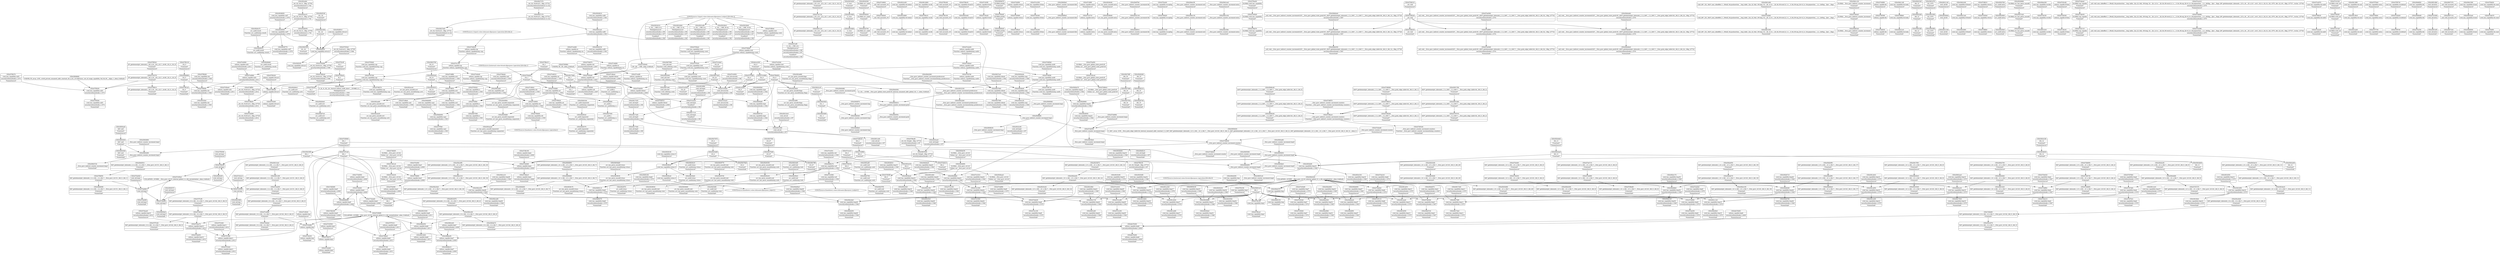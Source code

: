 digraph {
	CE0x58514b0 [shape=record,shape=Mrecord,label="{CE0x58514b0|i64**_getelementptr_inbounds_(_3_x_i64*_,_3_x_i64*_*___llvm_gcda_edge_table144,_i64_0,_i64_2)|*Constant*}"]
	CE0x57ec730 [shape=record,shape=Mrecord,label="{CE0x57ec730|i8*_getelementptr_inbounds_(_25_x_i8_,_25_x_i8_*_.str3,_i32_0,_i32_0)|*Constant*}"]
	CE0x583c190 [shape=record,shape=Mrecord,label="{CE0x583c190|cred_has_capability:tmp20|security/selinux/hooks.c,1580}"]
	CE0x58184f0 [shape=record,shape=Mrecord,label="{CE0x58184f0|i1_true|*Constant*}"]
	CE0x5837f40 [shape=record,shape=Mrecord,label="{CE0x5837f40|i16_47|*Constant*|*SummSource*}"]
	CE0x57c8d90 [shape=record,shape=Mrecord,label="{CE0x57c8d90|selinux_capable:ns|Function::selinux_capable&Arg::ns::}"]
	CE0x57e34e0 [shape=record,shape=Mrecord,label="{CE0x57e34e0|i32_22|*Constant*|*SummSource*}"]
	CE0x57f9020 [shape=record,shape=Mrecord,label="{CE0x57f9020|cred_has_capability:ad|security/selinux/hooks.c, 1555|*SummSink*}"]
	CE0x57daae0 [shape=record,shape=Mrecord,label="{CE0x57daae0|selinux_capable:tmp10|security/selinux/hooks.c,2012|*SummSource*}"]
	CE0x5819d00 [shape=record,shape=Mrecord,label="{CE0x5819d00|cred_has_capability:tmp16|security/selinux/hooks.c,1576|*SummSink*}"]
	CE0x583d150 [shape=record,shape=Mrecord,label="{CE0x583d150|cred_has_capability:call8|security/selinux/hooks.c,1581|*SummSink*}"]
	CE0x5839770 [shape=record,shape=Mrecord,label="{CE0x5839770|avc_has_perm_noaudit:tsid|Function::avc_has_perm_noaudit&Arg::tsid::|*SummSource*}"]
	CE0x58029c0 [shape=record,shape=Mrecord,label="{CE0x58029c0|i64*_getelementptr_inbounds_(_21_x_i64_,_21_x_i64_*___llvm_gcov_ctr143,_i64_0,_i64_9)|*Constant*}"]
	CE0x583b920 [shape=record,shape=Mrecord,label="{CE0x583b920|GLOBAL:avc_audit|*Constant*}"]
	CE0x57e1810 [shape=record,shape=Mrecord,label="{CE0x57e1810|cred_has_capability:tmp24|security/selinux/hooks.c,1582|*SummSource*}"]
	CE0x5831bc0 [shape=record,shape=Mrecord,label="{CE0x5831bc0|cred_sid:sid|security/selinux/hooks.c,197|*SummSource*}"]
	CE0x57e0ba0 [shape=record,shape=Mrecord,label="{CE0x57e0ba0|selinux_capable:audit|Function::selinux_capable&Arg::audit::}"]
	CE0x57cce10 [shape=record,shape=Mrecord,label="{CE0x57cce10|i64_0|*Constant*|*SummSource*}"]
	CE0x57c9600 [shape=record,shape=Mrecord,label="{CE0x57c9600|_call_void_mcount()_#3|*SummSource*}"]
	CE0x57df3f0 [shape=record,shape=Mrecord,label="{CE0x57df3f0|cred_has_capability:audit|Function::cred_has_capability&Arg::audit::}"]
	CE0x57d4b40 [shape=record,shape=Mrecord,label="{CE0x57d4b40|_call_void_mcount()_#3}"]
	CE0x583caf0 [shape=record,shape=Mrecord,label="{CE0x583caf0|cred_has_capability:tmp21|security/selinux/hooks.c,1580|*SummSink*}"]
	CE0x57d96c0 [shape=record,shape=Mrecord,label="{CE0x57d96c0|GLOBAL:__llvm_gcov_global_state_pred145|Global_var:__llvm_gcov_global_state_pred145|*SummSink*}"]
	CE0x582cda0 [shape=record,shape=Mrecord,label="{CE0x582cda0|cred_has_capability:tmp29|security/selinux/hooks.c,1584}"]
	CE0x57eff10 [shape=record,shape=Mrecord,label="{CE0x57eff10|cred_has_capability:avd|security/selinux/hooks.c, 1556}"]
	CE0x57fb430 [shape=record,shape=Mrecord,label="{CE0x57fb430|cred_sid:tmp1}"]
	CE0x58304f0 [shape=record,shape=Mrecord,label="{CE0x58304f0|cred_has_capability:tmp32|security/selinux/hooks.c,1586|*SummSource*}"]
	CE0x57f9200 [shape=record,shape=Mrecord,label="{CE0x57f9200|cred_has_capability:call3|security/selinux/hooks.c,1573}"]
	CE0x5814c90 [shape=record,shape=Mrecord,label="{CE0x5814c90|cred_has_capability:do.body4|*SummSource*}"]
	CE0x57fa030 [shape=record,shape=Mrecord,label="{CE0x57fa030|i64*_getelementptr_inbounds_(_21_x_i64_,_21_x_i64_*___llvm_gcov_ctr143,_i64_0,_i64_0)|*Constant*}"]
	CE0x5812800 [shape=record,shape=Mrecord,label="{CE0x5812800|cred_has_capability:sw.bb|*SummSource*}"]
	CE0x583a880 [shape=record,shape=Mrecord,label="{CE0x583a880|avc_has_perm_noaudit:flags|Function::avc_has_perm_noaudit&Arg::flags::|*SummSource*}"]
	CE0x582ca80 [shape=record,shape=Mrecord,label="{CE0x582ca80|cred_has_capability:tmp28|security/selinux/hooks.c,1584|*SummSink*}"]
	CE0x5846080 [shape=record,shape=Mrecord,label="{CE0x5846080|i64*_getelementptr_inbounds_(_2_x_i64_,_2_x_i64_*___llvm_gcov_ctr131,_i64_0,_i64_1)|*Constant*|*SummSink*}"]
	CE0x5825a90 [shape=record,shape=Mrecord,label="{CE0x5825a90|avc_audit:tsid|Function::avc_audit&Arg::tsid::|*SummSource*}"]
	CE0x57e5110 [shape=record,shape=Mrecord,label="{CE0x57e5110|cred_has_capability:tmp6|security/selinux/hooks.c,1574|*SummSink*}"]
	CE0x58043b0 [shape=record,shape=Mrecord,label="{CE0x58043b0|i64*_null|*Constant*|*SummSink*}"]
	CE0x5839030 [shape=record,shape=Mrecord,label="{CE0x5839030|avc_has_perm_noaudit:tclass|Function::avc_has_perm_noaudit&Arg::tclass::}"]
	CE0x57fb2d0 [shape=record,shape=Mrecord,label="{CE0x57fb2d0|_call_void_mcount()_#3|*SummSource*}"]
	CE0x5809180 [shape=record,shape=Mrecord,label="{CE0x5809180|cred_has_capability:tmp8|security/selinux/hooks.c,1575|*SummSource*}"]
	CE0x58428e0 [shape=record,shape=Mrecord,label="{CE0x58428e0|cred_has_capability:tmp15|security/selinux/hooks.c,1575|*SummSink*}"]
	CE0x57f9e30 [shape=record,shape=Mrecord,label="{CE0x57f9e30|cred_has_capability:if.end10|*SummSource*}"]
	CE0x581a320 [shape=record,shape=Mrecord,label="{CE0x581a320|cred_has_capability:tmp17|security/selinux/hooks.c,1576|*SummSource*}"]
	"CONST[source:0(mediator),value:2(dynamic)][purpose:{subject}]"
	CE0x57c9a20 [shape=record,shape=Mrecord,label="{CE0x57c9a20|selinux_capable:if.end}"]
	CE0x5808470 [shape=record,shape=Mrecord,label="{CE0x5808470|GLOBAL:printk|*Constant*|*SummSource*}"]
	CE0x58257f0 [shape=record,shape=Mrecord,label="{CE0x58257f0|avc_audit:ssid|Function::avc_audit&Arg::ssid::|*SummSink*}"]
	CE0x5845e00 [shape=record,shape=Mrecord,label="{CE0x5845e00|cred_sid:tmp1|*SummSink*}"]
	CE0x57d41a0 [shape=record,shape=Mrecord,label="{CE0x57d41a0|GLOBAL:__llvm_gcov_ctr142|Global_var:__llvm_gcov_ctr142}"]
	CE0x582b780 [shape=record,shape=Mrecord,label="{CE0x582b780|cred_has_capability:tmp26|security/selinux/hooks.c,1583|*SummSink*}"]
	CE0x57e4d90 [shape=record,shape=Mrecord,label="{CE0x57e4d90|cred_has_capability:sw.bb|*SummSink*}"]
	CE0x57ee250 [shape=record,shape=Mrecord,label="{CE0x57ee250|cred_has_capability:tmp5|security/selinux/hooks.c,1570|*SummSink*}"]
	CE0x57f37d0 [shape=record,shape=Mrecord,label="{CE0x57f37d0|cred_has_capability:cap|Function::cred_has_capability&Arg::cap::}"]
	CE0x57f4ba0 [shape=record,shape=Mrecord,label="{CE0x57f4ba0|i64_1|*Constant*|*SummSink*}"]
	CE0x57d2f00 [shape=record,shape=Mrecord,label="{CE0x57d2f00|selinux_capable:return|*SummSource*}"]
	CE0x5807b30 [shape=record,shape=Mrecord,label="{CE0x5807b30|_ret_i32_%tmp6,_!dbg_!27716|security/selinux/hooks.c,197}"]
	CE0x57e3550 [shape=record,shape=Mrecord,label="{CE0x57e3550|i32_22|*Constant*|*SummSink*}"]
	CE0x5809110 [shape=record,shape=Mrecord,label="{CE0x5809110|cred_has_capability:tmp8|security/selinux/hooks.c,1575}"]
	CE0x57e1050 [shape=record,shape=Mrecord,label="{CE0x57e1050|cred_has_capability:if.then|*SummSource*}"]
	CE0x5837870 [shape=record,shape=Mrecord,label="{CE0x5837870|i16_4|*Constant*|*SummSource*}"]
	CE0x57e54d0 [shape=record,shape=Mrecord,label="{CE0x57e54d0|cred_has_capability:tmp7|security/selinux/hooks.c,1574|*SummSource*}"]
	CE0x5832010 [shape=record,shape=Mrecord,label="{CE0x5832010|4:_i32,_:_CRE_8,12_|*MultipleSource*|security/selinux/hooks.c,196|security/selinux/hooks.c,197|*LoadInst*|security/selinux/hooks.c,196}"]
	CE0x584e0c0 [shape=record,shape=Mrecord,label="{CE0x584e0c0|__llvm_gcov_indirect_counter_increment:bb4|*SummSink*}"]
	CE0x57db730 [shape=record,shape=Mrecord,label="{CE0x57db730|i64*_getelementptr_inbounds_(_21_x_i64_,_21_x_i64_*___llvm_gcov_ctr143,_i64_0,_i64_4)|*Constant*}"]
	CE0x57d3d80 [shape=record,shape=Mrecord,label="{CE0x57d3d80|selinux_capable:tmp}"]
	CE0x6cce300 [shape=record,shape=Mrecord,label="{CE0x6cce300|i32_0|*Constant*|*SummSource*}"]
	CE0x5844300 [shape=record,shape=Mrecord,label="{CE0x5844300|i64*_getelementptr_inbounds_(_21_x_i64_,_21_x_i64_*___llvm_gcov_ctr143,_i64_0,_i64_0)|*Constant*|*SummSink*}"]
	CE0x57ce710 [shape=record,shape=Mrecord,label="{CE0x57ce710|selinux_capable:entry}"]
	CE0x5838ea0 [shape=record,shape=Mrecord,label="{CE0x5838ea0|avc_has_perm_noaudit:entry|*SummSink*}"]
	CE0x57c8950 [shape=record,shape=Mrecord,label="{CE0x57c8950|cred_has_capability:shl|security/selinux/hooks.c,1559}"]
	CE0x5838b40 [shape=record,shape=Mrecord,label="{CE0x5838b40|avc_has_perm_noaudit:entry}"]
	CE0x583e200 [shape=record,shape=Mrecord,label="{CE0x583e200|i64_14|*Constant*|*SummSink*}"]
	CE0x5831ef0 [shape=record,shape=Mrecord,label="{CE0x5831ef0|4:_i32,_:_CRE_4,8_|*MultipleSource*|security/selinux/hooks.c,196|security/selinux/hooks.c,197|*LoadInst*|security/selinux/hooks.c,196}"]
	"CONST[source:0(mediator),value:0(static)][purpose:{operation}]"
	CE0x5839700 [shape=record,shape=Mrecord,label="{CE0x5839700|avc_has_perm_noaudit:tsid|Function::avc_has_perm_noaudit&Arg::tsid::}"]
	CE0x5839460 [shape=record,shape=Mrecord,label="{CE0x5839460|avc_has_perm_noaudit:ssid|Function::avc_has_perm_noaudit&Arg::ssid::|*SummSink*}"]
	CE0x583aca0 [shape=record,shape=Mrecord,label="{CE0x583aca0|avc_has_perm_noaudit:avd|Function::avc_has_perm_noaudit&Arg::avd::|*SummSource*}"]
	CE0x5807990 [shape=record,shape=Mrecord,label="{CE0x5807990|cred_sid:cred|Function::cred_sid&Arg::cred::|*SummSource*}"]
	CE0x583b240 [shape=record,shape=Mrecord,label="{CE0x583b240|cred_has_capability:cmp|security/selinux/hooks.c,1580|*SummSource*}"]
	CE0x5827f30 [shape=record,shape=Mrecord,label="{CE0x5827f30|i64_16|*Constant*|*SummSink*}"]
	CE0x5819c90 [shape=record,shape=Mrecord,label="{CE0x5819c90|cred_has_capability:tmp16|security/selinux/hooks.c,1576|*SummSource*}"]
	CE0x57fa640 [shape=record,shape=Mrecord,label="{CE0x57fa640|selinux_capable:tmp4|security/selinux/hooks.c,2008}"]
	CE0x583baa0 [shape=record,shape=Mrecord,label="{CE0x583baa0|GLOBAL:__llvm_gcov_ctr143|Global_var:__llvm_gcov_ctr143|*SummSink*}"]
	CE0x57eba90 [shape=record,shape=Mrecord,label="{CE0x57eba90|__llvm_gcov_indirect_counter_increment:counter|*SummSource*}"]
	CE0x57f4530 [shape=record,shape=Mrecord,label="{CE0x57f4530|i64_0|*Constant*}"]
	CE0x57ebe00 [shape=record,shape=Mrecord,label="{CE0x57ebe00|cred_has_capability:tmp9|security/selinux/hooks.c,1575}"]
	CE0x57d6520 [shape=record,shape=Mrecord,label="{CE0x57d6520|selinux_capable:retval.0}"]
	CE0x58314a0 [shape=record,shape=Mrecord,label="{CE0x58314a0|i64*_getelementptr_inbounds_(_2_x_i64_,_2_x_i64_*___llvm_gcov_ctr131,_i64_0,_i64_0)|*Constant*|*SummSource*}"]
	CE0x5809370 [shape=record,shape=Mrecord,label="{CE0x5809370|cred_has_capability:tmp8|security/selinux/hooks.c,1575|*SummSink*}"]
	CE0x5838500 [shape=record,shape=Mrecord,label="{CE0x5838500|cred_has_capability:call7|security/selinux/hooks.c,1579}"]
	CE0x58312f0 [shape=record,shape=Mrecord,label="{CE0x58312f0|i64*_getelementptr_inbounds_(_2_x_i64_,_2_x_i64_*___llvm_gcov_ctr131,_i64_0,_i64_0)|*Constant*}"]
	CE0x584f7b0 [shape=record,shape=Mrecord,label="{CE0x584f7b0|__llvm_gcov_indirect_counter_increment:bb|*SummSource*}"]
	CE0x58086d0 [shape=record,shape=Mrecord,label="{CE0x58086d0|i64*_getelementptr_inbounds_(_21_x_i64_,_21_x_i64_*___llvm_gcov_ctr143,_i64_0,_i64_7)|*Constant*}"]
	CE0x5810300 [shape=record,shape=Mrecord,label="{CE0x5810300|selinux_capable:tmp8|security/selinux/hooks.c,2011|*SummSource*}"]
	CE0x5812740 [shape=record,shape=Mrecord,label="{CE0x5812740|cred_has_capability:sw.epilog|*SummSink*}"]
	CE0x5827940 [shape=record,shape=Mrecord,label="{CE0x5827940|cred_has_capability:tobool|security/selinux/hooks.c,1582}"]
	CE0x58380c0 [shape=record,shape=Mrecord,label="{CE0x58380c0|cred_has_capability:sclass.0}"]
	CE0x5840ca0 [shape=record,shape=Mrecord,label="{CE0x5840ca0|__llvm_gcov_indirect_counter_increment:exit|*SummSink*}"]
	CE0x57daa70 [shape=record,shape=Mrecord,label="{CE0x57daa70|selinux_capable:tmp10|security/selinux/hooks.c,2012}"]
	CE0x5841fb0 [shape=record,shape=Mrecord,label="{CE0x5841fb0|__llvm_gcov_indirect_counter_increment:entry|*SummSink*}"]
	CE0x58094d0 [shape=record,shape=Mrecord,label="{CE0x58094d0|cred_has_capability:type|security/selinux/hooks.c,1562}"]
	CE0x583a8f0 [shape=record,shape=Mrecord,label="{CE0x583a8f0|avc_has_perm_noaudit:flags|Function::avc_has_perm_noaudit&Arg::flags::|*SummSink*}"]
	CE0x57e0920 [shape=record,shape=Mrecord,label="{CE0x57e0920|GLOBAL:cred_has_capability|*Constant*}"]
	CE0x57f8260 [shape=record,shape=Mrecord,label="{CE0x57f8260|cred_has_capability:shr|security/selinux/hooks.c,1565|*SummSource*}"]
	CE0x5828db0 [shape=record,shape=Mrecord,label="{CE0x5828db0|cred_has_capability:tmp23|security/selinux/hooks.c,1582}"]
	CE0x5803780 [shape=record,shape=Mrecord,label="{CE0x5803780|i32_31|*Constant*|*SummSource*}"]
	CE0x57f3020 [shape=record,shape=Mrecord,label="{CE0x57f3020|cred_has_capability:u|security/selinux/hooks.c,1563|*SummSource*}"]
	CE0x5817c60 [shape=record,shape=Mrecord,label="{CE0x5817c60|cred_has_capability:tmp11|security/selinux/hooks.c,1575|*SummSource*}"]
	CE0x57e08b0 [shape=record,shape=Mrecord,label="{CE0x57e08b0|selinux_capable:call1|security/selinux/hooks.c,2011}"]
	CE0x58422b0 [shape=record,shape=Mrecord,label="{CE0x58422b0|__llvm_gcov_indirect_counter_increment:predecessor|Function::__llvm_gcov_indirect_counter_increment&Arg::predecessor::|*SummSink*}"]
	CE0x57c8ba0 [shape=record,shape=Mrecord,label="{CE0x57c8ba0|selinux_capable:tobool|security/selinux/hooks.c,2008|*SummSource*}"]
	CE0x57e1d10 [shape=record,shape=Mrecord,label="{CE0x57e1d10|cred_has_capability:tmp25|security/selinux/hooks.c,1582|*SummSource*}"]
	CE0x584b2e0 [shape=record,shape=Mrecord,label="{CE0x584b2e0|_call_void___llvm_gcov_indirect_counter_increment(i32*___llvm_gcov_global_state_pred145,_i64**_getelementptr_inbounds_(_3_x_i64*_,_3_x_i64*_*___llvm_gcda_edge_table144,_i64_0,_i64_1)),_!dbg_!27728|security/selinux/hooks.c,1567|*SummSource*}"]
	CE0x582c310 [shape=record,shape=Mrecord,label="{CE0x582c310|i64*_getelementptr_inbounds_(_21_x_i64_,_21_x_i64_*___llvm_gcov_ctr143,_i64_0,_i64_18)|*Constant*}"]
	CE0x57fb590 [shape=record,shape=Mrecord,label="{CE0x57fb590|cred_sid:tmp1|*SummSource*}"]
	CE0x57f36a0 [shape=record,shape=Mrecord,label="{CE0x57f36a0|cred_has_capability:cred|Function::cred_has_capability&Arg::cred::|*SummSource*}"]
	CE0x5801490 [shape=record,shape=Mrecord,label="{CE0x5801490|void_(i8*,_i32,_i64)*_asm_sideeffect_1:_09ud2_0A.pushsection___bug_table,_22a_22_0A2:_09.long_1b_-_2b,_$_0:c_-_2b_0A_09.word_$_1:c_,_0_0A_09.org_2b+$_2:c_0A.popsection_,_i,i,i,_dirflag_,_fpsr_,_flags_|*SummSource*}"]
	CE0x5841c30 [shape=record,shape=Mrecord,label="{CE0x5841c30|GLOBAL:__llvm_gcov_indirect_counter_increment|*Constant*|*SummSource*}"]
	CE0x58264e0 [shape=record,shape=Mrecord,label="{CE0x58264e0|avc_audit:avd|Function::avc_audit&Arg::avd::}"]
	CE0x5840d10 [shape=record,shape=Mrecord,label="{CE0x5840d10|__llvm_gcov_indirect_counter_increment:pred}"]
	CE0x50c20e0 [shape=record,shape=Mrecord,label="{CE0x50c20e0|i64*_getelementptr_inbounds_(_6_x_i64_,_6_x_i64_*___llvm_gcov_ctr142,_i64_0,_i64_3)|*Constant*|*SummSource*}"]
	CE0x57f9520 [shape=record,shape=Mrecord,label="{CE0x57f9520|i8*_getelementptr_inbounds_(_40_x_i8_,_40_x_i8_*_.str49,_i32_0,_i32_0)|*Constant*|*SummSource*}"]
	CE0x5805080 [shape=record,shape=Mrecord,label="{CE0x5805080|__llvm_gcov_indirect_counter_increment:tmp6|*SummSource*}"]
	CE0x583d010 [shape=record,shape=Mrecord,label="{CE0x583d010|cred_has_capability:call8|security/selinux/hooks.c,1581|*SummSource*}"]
	CE0x57d79c0 [shape=record,shape=Mrecord,label="{CE0x57d79c0|cred_has_capability:tmp4|security/selinux/hooks.c,1570|*SummSink*}"]
	CE0x58084e0 [shape=record,shape=Mrecord,label="{CE0x58084e0|GLOBAL:printk|*Constant*|*SummSink*}"]
	CE0x583bea0 [shape=record,shape=Mrecord,label="{CE0x583bea0|cred_has_capability:tmp19|security/selinux/hooks.c,1580}"]
	CE0x57d4f60 [shape=record,shape=Mrecord,label="{CE0x57d4f60|selinux_capable:bb|*SummSource*}"]
	CE0x57e11f0 [shape=record,shape=Mrecord,label="{CE0x57e11f0|selinux_capable:cap|Function::selinux_capable&Arg::cap::}"]
	CE0x580de70 [shape=record,shape=Mrecord,label="{CE0x580de70|i64*_getelementptr_inbounds_(_6_x_i64_,_6_x_i64_*___llvm_gcov_ctr142,_i64_0,_i64_4)|*Constant*|*SummSink*}"]
	CE0x57fb840 [shape=record,shape=Mrecord,label="{CE0x57fb840|cred_has_capability:shl|security/selinux/hooks.c,1559|*SummSink*}"]
	CE0x57e3880 [shape=record,shape=Mrecord,label="{CE0x57e3880|i32_0|*Constant*}"]
	CE0x582c450 [shape=record,shape=Mrecord,label="{CE0x582c450|cred_has_capability:tmp28|security/selinux/hooks.c,1584}"]
	CE0x582e170 [shape=record,shape=Mrecord,label="{CE0x582e170|cred_has_capability:tmp30|security/selinux/hooks.c,1585|*SummSource*}"]
	CE0x5827170 [shape=record,shape=Mrecord,label="{CE0x5827170|_ret_i32_%retval.0,_!dbg_!27732|security/selinux/include/avc.h,142}"]
	CE0x583c730 [shape=record,shape=Mrecord,label="{CE0x583c730|cred_has_capability:tmp21|security/selinux/hooks.c,1580}"]
	CE0x5825bf0 [shape=record,shape=Mrecord,label="{CE0x5825bf0|avc_audit:tsid|Function::avc_audit&Arg::tsid::|*SummSink*}"]
	CE0x58411d0 [shape=record,shape=Mrecord,label="{CE0x58411d0|cred_has_capability:do.body|*SummSource*}"]
	CE0x584f210 [shape=record,shape=Mrecord,label="{CE0x584f210|cred_sid:tmp6|security/selinux/hooks.c,197|*SummSink*}"]
	CE0x57fa0d0 [shape=record,shape=Mrecord,label="{CE0x57fa0d0|i64*_getelementptr_inbounds_(_21_x_i64_,_21_x_i64_*___llvm_gcov_ctr143,_i64_0,_i64_0)|*Constant*|*SummSource*}"]
	CE0x57d5ee0 [shape=record,shape=Mrecord,label="{CE0x57d5ee0|selinux_capable:call1|security/selinux/hooks.c,2011|*SummSink*}"]
	CE0x5826ed0 [shape=record,shape=Mrecord,label="{CE0x5826ed0|avc_audit:a|Function::avc_audit&Arg::a::|*SummSource*}"]
	CE0x58022d0 [shape=record,shape=Mrecord,label="{CE0x58022d0|i64_12|*Constant*}"]
	CE0x57f3760 [shape=record,shape=Mrecord,label="{CE0x57f3760|cred_has_capability:cred|Function::cred_has_capability&Arg::cred::|*SummSink*}"]
	CE0x580cc60 [shape=record,shape=Mrecord,label="{CE0x580cc60|i64*_getelementptr_inbounds_(_6_x_i64_,_6_x_i64_*___llvm_gcov_ctr142,_i64_0,_i64_4)|*Constant*}"]
	CE0x58300d0 [shape=record,shape=Mrecord,label="{CE0x58300d0|i64*_getelementptr_inbounds_(_21_x_i64_,_21_x_i64_*___llvm_gcov_ctr143,_i64_0,_i64_20)|*Constant*}"]
	CE0x584b3e0 [shape=record,shape=Mrecord,label="{CE0x584b3e0|GLOBAL:__llvm_gcov_indirect_counter_increment|*Constant*|*SummSink*}"]
	CE0x5850ae0 [shape=record,shape=Mrecord,label="{CE0x5850ae0|i64*_null|*Constant*|*SummSource*}"]
	CE0x5817430 [shape=record,shape=Mrecord,label="{CE0x5817430|cred_sid:tmp5|security/selinux/hooks.c,196|*SummSource*}"]
	CE0x57e3920 [shape=record,shape=Mrecord,label="{CE0x57e3920|cred_sid:security|security/selinux/hooks.c,196}"]
	CE0x58095b0 [shape=record,shape=Mrecord,label="{CE0x58095b0|cred_has_capability:type|security/selinux/hooks.c,1562|*SummSource*}"]
	CE0x5801d70 [shape=record,shape=Mrecord,label="{CE0x5801d70|i32_1575|*Constant*|*SummSource*}"]
	CE0x5801620 [shape=record,shape=Mrecord,label="{CE0x5801620|i64*_getelementptr_inbounds_(_21_x_i64_,_21_x_i64_*___llvm_gcov_ctr143,_i64_0,_i64_8)|*Constant*|*SummSink*}"]
	CE0x57dff50 [shape=record,shape=Mrecord,label="{CE0x57dff50|_ret_i32_%retval.0,_!dbg_!27725|security/selinux/hooks.c,2012|*SummSource*}"]
	CE0x582b6a0 [shape=record,shape=Mrecord,label="{CE0x582b6a0|i64*_getelementptr_inbounds_(_21_x_i64_,_21_x_i64_*___llvm_gcov_ctr143,_i64_0,_i64_17)|*Constant*|*SummSink*}"]
	CE0x58306e0 [shape=record,shape=Mrecord,label="{CE0x58306e0|cred_sid:bb}"]
	CE0x57e5640 [shape=record,shape=Mrecord,label="{CE0x57e5640|cred_has_capability:tmp7|security/selinux/hooks.c,1574|*SummSink*}"]
	CE0x57d28d0 [shape=record,shape=Mrecord,label="{CE0x57d28d0|selinux_capable:tmp2|security/selinux/hooks.c,2008}"]
	CE0x584f9a0 [shape=record,shape=Mrecord,label="{CE0x584f9a0|__llvm_gcov_indirect_counter_increment:bb4}"]
	CE0x5830480 [shape=record,shape=Mrecord,label="{CE0x5830480|i64*_getelementptr_inbounds_(_21_x_i64_,_21_x_i64_*___llvm_gcov_ctr143,_i64_0,_i64_20)|*Constant*|*SummSink*}"]
	CE0x58001e0 [shape=record,shape=Mrecord,label="{CE0x58001e0|i64_1|*Constant*}"]
	CE0x5832aa0 [shape=record,shape=Mrecord,label="{CE0x5832aa0|cred_sid:tmp6|security/selinux/hooks.c,197}"]
	CE0x57fa5d0 [shape=record,shape=Mrecord,label="{CE0x57fa5d0|selinux_capable:tmp3|security/selinux/hooks.c,2008|*SummSink*}"]
	CE0x583d300 [shape=record,shape=Mrecord,label="{CE0x583d300|GLOBAL:avc_audit|*Constant*|*SummSource*}"]
	CE0x5839c70 [shape=record,shape=Mrecord,label="{CE0x5839c70|avc_has_perm_noaudit:tclass|Function::avc_has_perm_noaudit&Arg::tclass::|*SummSink*}"]
	CE0x57f48e0 [shape=record,shape=Mrecord,label="{CE0x57f48e0|selinux_capable:cred|Function::selinux_capable&Arg::cred::}"]
	CE0x57c89c0 [shape=record,shape=Mrecord,label="{CE0x57c89c0|cred_has_capability:shl|security/selinux/hooks.c,1559|*SummSource*}"]
	CE0x5838190 [shape=record,shape=Mrecord,label="{CE0x5838190|cred_has_capability:sclass.0|*SummSource*}"]
	CE0x57e3ac0 [shape=record,shape=Mrecord,label="{CE0x57e3ac0|cred_sid:security|security/selinux/hooks.c,196|*SummSink*}"]
	CE0x5841e30 [shape=record,shape=Mrecord,label="{CE0x5841e30|__llvm_gcov_indirect_counter_increment:entry}"]
	CE0x5825f70 [shape=record,shape=Mrecord,label="{CE0x5825f70|avc_audit:tclass|Function::avc_audit&Arg::tclass::|*SummSink*}"]
	CE0x5801500 [shape=record,shape=Mrecord,label="{CE0x5801500|void_(i8*,_i32,_i64)*_asm_sideeffect_1:_09ud2_0A.pushsection___bug_table,_22a_22_0A2:_09.long_1b_-_2b,_$_0:c_-_2b_0A_09.word_$_1:c_,_0_0A_09.org_2b+$_2:c_0A.popsection_,_i,i,i,_dirflag_,_fpsr_,_flags_|*SummSink*}"]
	CE0x5832130 [shape=record,shape=Mrecord,label="{CE0x5832130|__llvm_gcov_indirect_counter_increment:bb}"]
	CE0x5846c40 [shape=record,shape=Mrecord,label="{CE0x5846c40|i64**_getelementptr_inbounds_(_3_x_i64*_,_3_x_i64*_*___llvm_gcda_edge_table144,_i64_0,_i64_0)|*Constant*|*SummSource*}"]
	CE0x581bbc0 [shape=record,shape=Mrecord,label="{CE0x581bbc0|i64*_getelementptr_inbounds_(_21_x_i64_,_21_x_i64_*___llvm_gcov_ctr143,_i64_0,_i64_11)|*Constant*}"]
	CE0x57d26c0 [shape=record,shape=Mrecord,label="{CE0x57d26c0|selinux_capable:cap|Function::selinux_capable&Arg::cap::|*SummSource*}"]
	CE0x5843c90 [shape=record,shape=Mrecord,label="{CE0x5843c90|cred_has_capability:if.then9|*SummSource*}"]
	CE0x5800150 [shape=record,shape=Mrecord,label="{CE0x5800150|cred_has_capability:tmp|*SummSink*}"]
	CE0x57dfee0 [shape=record,shape=Mrecord,label="{CE0x57dfee0|_ret_i32_%retval.0,_!dbg_!27725|security/selinux/hooks.c,2012}"]
	CE0x5842090 [shape=record,shape=Mrecord,label="{CE0x5842090|__llvm_gcov_indirect_counter_increment:predecessor|Function::__llvm_gcov_indirect_counter_increment&Arg::predecessor::|*SummSource*}"]
	CE0x57dfd10 [shape=record,shape=Mrecord,label="{CE0x57dfd10|cred_has_capability:return|*SummSource*}"]
	CE0x57fac10 [shape=record,shape=Mrecord,label="{CE0x57fac10|cred_has_capability:avd|security/selinux/hooks.c, 1556|*SummSink*}"]
	CE0x5804490 [shape=record,shape=Mrecord,label="{CE0x5804490|__llvm_gcov_indirect_counter_increment:tmp3}"]
	CE0x58527b0 [shape=record,shape=Mrecord,label="{CE0x58527b0|avc_audit:entry|*SummSource*}"]
	CE0x584fcb0 [shape=record,shape=Mrecord,label="{CE0x584fcb0|__llvm_gcov_indirect_counter_increment:tmp}"]
	CE0x5838a00 [shape=record,shape=Mrecord,label="{CE0x5838a00|GLOBAL:avc_has_perm_noaudit|*Constant*|*SummSink*}"]
	CE0x5806c70 [shape=record,shape=Mrecord,label="{CE0x5806c70|cred_has_capability:call|security/selinux/hooks.c,1558}"]
	CE0x582f4c0 [shape=record,shape=Mrecord,label="{CE0x582f4c0|cred_has_capability:retval.0}"]
	CE0x5839930 [shape=record,shape=Mrecord,label="{CE0x5839930|avc_has_perm_noaudit:tsid|Function::avc_has_perm_noaudit&Arg::tsid::|*SummSink*}"]
	CE0x57deee0 [shape=record,shape=Mrecord,label="{CE0x57deee0|GLOBAL:__llvm_gcov_indirect_counter_increment|*Constant*}"]
	CE0x57f1620 [shape=record,shape=Mrecord,label="{CE0x57f1620|selinux_capable:tmp11|security/selinux/hooks.c,2012|*SummSink*}"]
	CE0x57db430 [shape=record,shape=Mrecord,label="{CE0x57db430|_ret_void|*SummSink*}"]
	CE0x5817540 [shape=record,shape=Mrecord,label="{CE0x5817540|cred_sid:tmp5|security/selinux/hooks.c,196|*SummSink*}"]
	CE0x5839dd0 [shape=record,shape=Mrecord,label="{CE0x5839dd0|avc_has_perm_noaudit:requested|Function::avc_has_perm_noaudit&Arg::requested::}"]
	CE0x582ca10 [shape=record,shape=Mrecord,label="{CE0x582ca10|cred_has_capability:tmp28|security/selinux/hooks.c,1584|*SummSource*}"]
	CE0x5827ac0 [shape=record,shape=Mrecord,label="{CE0x5827ac0|cred_has_capability:tobool|security/selinux/hooks.c,1582|*SummSource*}"]
	CE0x57f0460 [shape=record,shape=Mrecord,label="{CE0x57f0460|_ret_i32_%retval.0,_!dbg_!27765|security/selinux/hooks.c,1586}"]
	CE0x582e360 [shape=record,shape=Mrecord,label="{CE0x582e360|i32_-22|*Constant*}"]
	CE0x5806b30 [shape=record,shape=Mrecord,label="{CE0x5806b30|__llvm_gcov_indirect_counter_increment:tmp1|*SummSink*}"]
	CE0x5846970 [shape=record,shape=Mrecord,label="{CE0x5846970|i64**_getelementptr_inbounds_(_3_x_i64*_,_3_x_i64*_*___llvm_gcda_edge_table144,_i64_0,_i64_0)|*Constant*}"]
	CE0x581acd0 [shape=record,shape=Mrecord,label="{CE0x581acd0|cred_has_capability:tmp12|security/selinux/hooks.c,1575|*SummSink*}"]
	CE0x5804be0 [shape=record,shape=Mrecord,label="{CE0x5804be0|__llvm_gcov_indirect_counter_increment:tmp5|*SummSink*}"]
	CE0x58023f0 [shape=record,shape=Mrecord,label="{CE0x58023f0|i64_12|*Constant*|*SummSink*}"]
	CE0x57d92d0 [shape=record,shape=Mrecord,label="{CE0x57d92d0|i64**_getelementptr_inbounds_(_3_x_i64*_,_3_x_i64*_*___llvm_gcda_edge_table144,_i64_0,_i64_1)|*Constant*|*SummSink*}"]
	CE0x57e01f0 [shape=record,shape=Mrecord,label="{CE0x57e01f0|cred_has_capability:sw.bb2}"]
	CE0x57d3cd0 [shape=record,shape=Mrecord,label="{CE0x57d3cd0|selinux_capable:if.then|*SummSource*}"]
	CE0x582e100 [shape=record,shape=Mrecord,label="{CE0x582e100|i64*_getelementptr_inbounds_(_21_x_i64_,_21_x_i64_*___llvm_gcov_ctr143,_i64_0,_i64_19)|*Constant*|*SummSink*}"]
	CE0x583c9b0 [shape=record,shape=Mrecord,label="{CE0x583c9b0|cred_has_capability:tmp21|security/selinux/hooks.c,1580|*SummSource*}"]
	CE0x57d3110 [shape=record,shape=Mrecord,label="{CE0x57d3110|GLOBAL:cap_capable|*Constant*|*SummSink*}"]
	CE0x583ae20 [shape=record,shape=Mrecord,label="{CE0x583ae20|avc_has_perm_noaudit:avd|Function::avc_has_perm_noaudit&Arg::avd::|*SummSink*}"]
	CE0x57ee5d0 [shape=record,shape=Mrecord,label="{CE0x57ee5d0|_call_void___llvm_gcov_indirect_counter_increment(i32*___llvm_gcov_global_state_pred145,_i64**_getelementptr_inbounds_(_3_x_i64*_,_3_x_i64*_*___llvm_gcda_edge_table144,_i64_0,_i64_0)),_!dbg_!27734|security/selinux/hooks.c,1574|*SummSink*}"]
	CE0x57ec480 [shape=record,shape=Mrecord,label="{CE0x57ec480|_call_void_asm_sideeffect_1:_09ud2_0A.pushsection___bug_table,_22a_22_0A2:_09.long_1b_-_2b,_$_0:c_-_2b_0A_09.word_$_1:c_,_0_0A_09.org_2b+$_2:c_0A.popsection_,_i,i,i,_dirflag_,_fpsr_,_flags_(i8*_getelementptr_inbounds_(_25_x_i8_,_25_x_i8_*_.str3,_i32_0,_i32_0),_i32_1575,_i64_12)_#3,_!dbg_!27737,_!srcloc_!27740|security/selinux/hooks.c,1575|*SummSink*}"]
	CE0x5802700 [shape=record,shape=Mrecord,label="{CE0x5802700|i64*_getelementptr_inbounds_(_21_x_i64_,_21_x_i64_*___llvm_gcov_ctr143,_i64_0,_i64_8)|*Constant*|*SummSource*}"]
	CE0x5828a70 [shape=record,shape=Mrecord,label="{CE0x5828a70|cred_has_capability:tmp22|security/selinux/hooks.c,1582|*SummSource*}"]
	CE0x57e5930 [shape=record,shape=Mrecord,label="{CE0x57e5930|cred_sid:tmp}"]
	CE0x584fde0 [shape=record,shape=Mrecord,label="{CE0x584fde0|__llvm_gcov_indirect_counter_increment:tmp|*SummSink*}"]
	CE0x582c8f0 [shape=record,shape=Mrecord,label="{CE0x582c8f0|i64*_getelementptr_inbounds_(_21_x_i64_,_21_x_i64_*___llvm_gcov_ctr143,_i64_0,_i64_18)|*Constant*|*SummSource*}"]
	CE0x5839f50 [shape=record,shape=Mrecord,label="{CE0x5839f50|avc_has_perm_noaudit:requested|Function::avc_has_perm_noaudit&Arg::requested::|*SummSource*}"]
	CE0x581bfa0 [shape=record,shape=Mrecord,label="{CE0x581bfa0|cred_has_capability:tmp14|security/selinux/hooks.c,1575|*SummSink*}"]
	CE0x5828280 [shape=record,shape=Mrecord,label="{CE0x5828280|i64_15|*Constant*|*SummSource*}"]
	CE0x57f4190 [shape=record,shape=Mrecord,label="{CE0x57f4190|cred_has_capability:tmp1|*SummSource*}"]
	CE0x57f8b30 [shape=record,shape=Mrecord,label="{CE0x57f8b30|cred_has_capability:do.end6}"]
	CE0x57e3160 [shape=record,shape=Mrecord,label="{CE0x57e3160|GLOBAL:cred_sid|*Constant*|*SummSource*}"]
	CE0x5830da0 [shape=record,shape=Mrecord,label="{CE0x5830da0|cred_has_capability:tmp33|security/selinux/hooks.c,1586|*SummSink*}"]
	CE0x5810470 [shape=record,shape=Mrecord,label="{CE0x5810470|i64*_getelementptr_inbounds_(_6_x_i64_,_6_x_i64_*___llvm_gcov_ctr142,_i64_0,_i64_4)|*Constant*|*SummSource*}"]
	CE0x5850b50 [shape=record,shape=Mrecord,label="{CE0x5850b50|__llvm_gcov_indirect_counter_increment:tmp5}"]
	CE0x57d3660 [shape=record,shape=Mrecord,label="{CE0x57d3660|selinux_capable:return}"]
	CE0x5828050 [shape=record,shape=Mrecord,label="{CE0x5828050|cred_has_capability:tmp22|security/selinux/hooks.c,1582|*SummSink*}"]
	CE0x5800f70 [shape=record,shape=Mrecord,label="{CE0x5800f70|i8*_getelementptr_inbounds_(_25_x_i8_,_25_x_i8_*_.str3,_i32_0,_i32_0)|*Constant*|*SummSource*}"]
	CE0x5844370 [shape=record,shape=Mrecord,label="{CE0x5844370|cred_has_capability:tmp}"]
	CE0x57e1e50 [shape=record,shape=Mrecord,label="{CE0x57e1e50|cred_has_capability:tmp25|security/selinux/hooks.c,1582|*SummSink*}"]
	CE0x58413a0 [shape=record,shape=Mrecord,label="{CE0x58413a0|cred_has_capability:if.then9}"]
	CE0x58529e0 [shape=record,shape=Mrecord,label="{CE0x58529e0|avc_audit:entry|*SummSink*}"]
	"CONST[source:1(input),value:2(dynamic)][purpose:{operation}][SrcIdx:2]"
	CE0x580ce40 [shape=record,shape=Mrecord,label="{CE0x580ce40|selinux_capable:tmp7|security/selinux/hooks.c,2009|*SummSource*}"]
	CE0x58443e0 [shape=record,shape=Mrecord,label="{CE0x58443e0|COLLAPSED:_GCMRE___llvm_gcov_ctr143_internal_global_21_x_i64_zeroinitializer:_elem_0:default:}"]
	CE0x57da0e0 [shape=record,shape=Mrecord,label="{CE0x57da0e0|cred_has_capability:tmp6|security/selinux/hooks.c,1574}"]
	CE0x581af10 [shape=record,shape=Mrecord,label="{CE0x581af10|cred_has_capability:tmp13|security/selinux/hooks.c,1575|*SummSource*}"]
	CE0x581a020 [shape=record,shape=Mrecord,label="{CE0x581a020|cred_has_capability:tmp17|security/selinux/hooks.c,1576}"]
	CE0x5852600 [shape=record,shape=Mrecord,label="{CE0x5852600|avc_audit:entry}"]
	CE0x582af90 [shape=record,shape=Mrecord,label="{CE0x582af90|i64*_getelementptr_inbounds_(_21_x_i64_,_21_x_i64_*___llvm_gcov_ctr143,_i64_0,_i64_17)|*Constant*}"]
	CE0x74f2b80 [shape=record,shape=Mrecord,label="{CE0x74f2b80|selinux_capable:tmp5|security/selinux/hooks.c,2008|*SummSource*}"]
	CE0x57f8e10 [shape=record,shape=Mrecord,label="{CE0x57f8e10|i32_1|*Constant*|*SummSource*}"]
	CE0x583aa10 [shape=record,shape=Mrecord,label="{CE0x583aa10|_ret_i32_%rc.0,_!dbg_!27793|security/selinux/avc.c,744}"]
	CE0x584e130 [shape=record,shape=Mrecord,label="{CE0x584e130|__llvm_gcov_indirect_counter_increment:exit}"]
	CE0x57ce480 [shape=record,shape=Mrecord,label="{CE0x57ce480|selinux_capable:ns|Function::selinux_capable&Arg::ns::|*SummSource*}"]
	CE0x58138c0 [shape=record,shape=Mrecord,label="{CE0x58138c0|cred_has_capability:do.end}"]
	CE0x5830230 [shape=record,shape=Mrecord,label="{CE0x5830230|cred_has_capability:tmp32|security/selinux/hooks.c,1586}"]
	CE0x58412c0 [shape=record,shape=Mrecord,label="{CE0x58412c0|cred_has_capability:do.body|*SummSink*}"]
	CE0x5852000 [shape=record,shape=Mrecord,label="{CE0x5852000|cred_sid:cred|Function::cred_sid&Arg::cred::}"]
	CE0x58319d0 [shape=record,shape=Mrecord,label="{CE0x58319d0|cred_sid:sid|security/selinux/hooks.c,197}"]
	CE0x57f7750 [shape=record,shape=Mrecord,label="{CE0x57f7750|cred_has_capability:entry|*SummSink*}"]
	CE0x57f8730 [shape=record,shape=Mrecord,label="{CE0x57f8730|cred_has_capability:sw.default|*SummSource*}"]
	CE0x57eb550 [shape=record,shape=Mrecord,label="{CE0x57eb550|__llvm_gcov_indirect_counter_increment:tmp2}"]
	CE0x5828960 [shape=record,shape=Mrecord,label="{CE0x5828960|cred_has_capability:tmp22|security/selinux/hooks.c,1582}"]
	CE0x5838990 [shape=record,shape=Mrecord,label="{CE0x5838990|GLOBAL:avc_has_perm_noaudit|*Constant*|*SummSource*}"]
	CE0x57d7070 [shape=record,shape=Mrecord,label="{CE0x57d7070|i64**_getelementptr_inbounds_(_3_x_i64*_,_3_x_i64*_*___llvm_gcda_edge_table144,_i64_0,_i64_2)|*Constant*|*SummSink*}"]
	CE0x5802640 [shape=record,shape=Mrecord,label="{CE0x5802640|i64*_getelementptr_inbounds_(_21_x_i64_,_21_x_i64_*___llvm_gcov_ctr143,_i64_0,_i64_8)|*Constant*}"]
	CE0x57e05e0 [shape=record,shape=Mrecord,label="{CE0x57e05e0|cred_has_capability:return}"]
	CE0x57f4120 [shape=record,shape=Mrecord,label="{CE0x57f4120|cred_has_capability:tmp1}"]
	CE0x57db190 [shape=record,shape=Mrecord,label="{CE0x57db190|selinux_capable:tmp2|security/selinux/hooks.c,2008|*SummSource*}"]
	CE0x5817bf0 [shape=record,shape=Mrecord,label="{CE0x5817bf0|cred_has_capability:tmp11|security/selinux/hooks.c,1575}"]
	CE0x58074e0 [shape=record,shape=Mrecord,label="{CE0x58074e0|i32_22|*Constant*}"]
	CE0x57d5bc0 [shape=record,shape=Mrecord,label="{CE0x57d5bc0|selinux_capable:return|*SummSink*}"]
	CE0x57f4070 [shape=record,shape=Mrecord,label="{CE0x57f4070|selinux_capable:tmp1}"]
	CE0x583b050 [shape=record,shape=Mrecord,label="{CE0x583b050|_ret_i32_%rc.0,_!dbg_!27793|security/selinux/avc.c,744|*SummSink*}"]
	CE0x5846e60 [shape=record,shape=Mrecord,label="{CE0x5846e60|cred_has_capability:bb}"]
	CE0x583c5c0 [shape=record,shape=Mrecord,label="{CE0x583c5c0|cred_has_capability:tmp20|security/selinux/hooks.c,1580|*SummSink*}"]
	CE0x57f9810 [shape=record,shape=Mrecord,label="{CE0x57f9810|i8*_getelementptr_inbounds_(_40_x_i8_,_40_x_i8_*_.str49,_i32_0,_i32_0)|*Constant*|*SummSink*}"]
	CE0x57e5370 [shape=record,shape=Mrecord,label="{CE0x57e5370|i8*_getelementptr_inbounds_(_40_x_i8_,_40_x_i8_*_.str49,_i32_0,_i32_0)|*Constant*}"]
	CE0x58069d0 [shape=record,shape=Mrecord,label="{CE0x58069d0|__llvm_gcov_indirect_counter_increment:tmp1|*SummSource*}"]
	CE0x57c88e0 [shape=record,shape=Mrecord,label="{CE0x57c88e0|cred_has_capability:and|security/selinux/hooks.c,1559|*SummSink*}"]
	CE0x584b350 [shape=record,shape=Mrecord,label="{CE0x584b350|_call_void___llvm_gcov_indirect_counter_increment(i32*___llvm_gcov_global_state_pred145,_i64**_getelementptr_inbounds_(_3_x_i64*_,_3_x_i64*_*___llvm_gcda_edge_table144,_i64_0,_i64_1)),_!dbg_!27728|security/selinux/hooks.c,1567|*SummSink*}"]
	CE0x57da3c0 [shape=record,shape=Mrecord,label="{CE0x57da3c0|cred_has_capability:tmp6|security/selinux/hooks.c,1574|*SummSource*}"]
	CE0x58324b0 [shape=record,shape=Mrecord,label="{CE0x58324b0|4:_i32,_:_CRE_12,16_|*MultipleSource*|security/selinux/hooks.c,196|security/selinux/hooks.c,197|*LoadInst*|security/selinux/hooks.c,196}"]
	CE0x57de020 [shape=record,shape=Mrecord,label="{CE0x57de020|cred_has_capability:tmp2|security/selinux/hooks.c,1567|*SummSource*}"]
	CE0x57f2fb0 [shape=record,shape=Mrecord,label="{CE0x57f2fb0|cred_has_capability:u|security/selinux/hooks.c,1563}"]
	CE0x5827440 [shape=record,shape=Mrecord,label="{CE0x5827440|_ret_i32_%retval.0,_!dbg_!27732|security/selinux/include/avc.h,142|*SummSink*}"]
	CE0x5827d80 [shape=record,shape=Mrecord,label="{CE0x5827d80|i64_16|*Constant*}"]
	CE0x57eb930 [shape=record,shape=Mrecord,label="{CE0x57eb930|__llvm_gcov_indirect_counter_increment:counter}"]
	CE0x6b9b890 [shape=record,shape=Mrecord,label="{CE0x6b9b890|selinux_capable:tmp5|security/selinux/hooks.c,2008}"]
	CE0x58267a0 [shape=record,shape=Mrecord,label="{CE0x58267a0|avc_audit:avd|Function::avc_audit&Arg::avd::|*SummSink*}"]
	CE0x5844dd0 [shape=record,shape=Mrecord,label="{CE0x5844dd0|i64*_getelementptr_inbounds_(_21_x_i64_,_21_x_i64_*___llvm_gcov_ctr143,_i64_0,_i64_5)|*Constant*}"]
	CE0x57f8130 [shape=record,shape=Mrecord,label="{CE0x57f8130|i32_5|*Constant*|*SummSource*}"]
	CE0x57ecbb0 [shape=record,shape=Mrecord,label="{CE0x57ecbb0|void_(i8*,_i32,_i64)*_asm_sideeffect_1:_09ud2_0A.pushsection___bug_table,_22a_22_0A2:_09.long_1b_-_2b,_$_0:c_-_2b_0A_09.word_$_1:c_,_0_0A_09.org_2b+$_2:c_0A.popsection_,_i,i,i,_dirflag_,_fpsr_,_flags_}"]
	CE0x5852af0 [shape=record,shape=Mrecord,label="{CE0x5852af0|avc_audit:ssid|Function::avc_audit&Arg::ssid::|*SummSource*}"]
	CE0x6e76290 [shape=record,shape=Mrecord,label="{CE0x6e76290|selinux_capable:tmp6|security/selinux/hooks.c,2009|*SummSink*}"]
	CE0x57d8f70 [shape=record,shape=Mrecord,label="{CE0x57d8f70|__llvm_gcov_indirect_counter_increment:counters|Function::__llvm_gcov_indirect_counter_increment&Arg::counters::|*SummSource*}"]
	CE0x57f9ad0 [shape=record,shape=Mrecord,label="{CE0x57f9ad0|GLOBAL:printk|*Constant*}"]
	CE0x57d3500 [shape=record,shape=Mrecord,label="{CE0x57d3500|selinux_capable:tmp1|*SummSource*}"]
	CE0x581bf30 [shape=record,shape=Mrecord,label="{CE0x581bf30|cred_has_capability:tmp14|security/selinux/hooks.c,1575|*SummSource*}"]
	CE0x57de540 [shape=record,shape=Mrecord,label="{CE0x57de540|cred_has_capability:tmp3|security/selinux/hooks.c,1567}"]
	CE0x57ddfb0 [shape=record,shape=Mrecord,label="{CE0x57ddfb0|cred_has_capability:tmp2|security/selinux/hooks.c,1567}"]
	CE0x581b5f0 [shape=record,shape=Mrecord,label="{CE0x581b5f0|cred_has_capability:tmp14|security/selinux/hooks.c,1575}"]
	CE0x5830880 [shape=record,shape=Mrecord,label="{CE0x5830880|cred_has_capability:tmp33|security/selinux/hooks.c,1586}"]
	CE0x5838650 [shape=record,shape=Mrecord,label="{CE0x5838650|cred_has_capability:call7|security/selinux/hooks.c,1579|*SummSource*}"]
	CE0x58000e0 [shape=record,shape=Mrecord,label="{CE0x58000e0|cred_sid:tmp3|*SummSink*}"]
	CE0x5832c80 [shape=record,shape=Mrecord,label="{CE0x5832c80|cred_sid:tmp6|security/selinux/hooks.c,197|*SummSource*}"]
	CE0x5843920 [shape=record,shape=Mrecord,label="{CE0x5843920|i32_-1|*Constant*}"]
	CE0x57ce4f0 [shape=record,shape=Mrecord,label="{CE0x57ce4f0|selinux_capable:ns|Function::selinux_capable&Arg::ns::|*SummSink*}"]
	CE0x582e050 [shape=record,shape=Mrecord,label="{CE0x582e050|i64*_getelementptr_inbounds_(_21_x_i64_,_21_x_i64_*___llvm_gcov_ctr143,_i64_0,_i64_19)|*Constant*|*SummSource*}"]
	CE0x5840dd0 [shape=record,shape=Mrecord,label="{CE0x5840dd0|__llvm_gcov_indirect_counter_increment:pred|*SummSource*}"]
	CE0x57fa440 [shape=record,shape=Mrecord,label="{CE0x57fa440|cred_has_capability:sw.epilog|*SummSource*}"]
	CE0x57d56f0 [shape=record,shape=Mrecord,label="{CE0x57d56f0|COLLAPSED:_GCMRE___llvm_gcov_ctr142_internal_global_6_x_i64_zeroinitializer:_elem_0:default:}"]
	CE0x57f4e70 [shape=record,shape=Mrecord,label="{CE0x57f4e70|GLOBAL:cred_has_capability|*Constant*|*SummSink*}"]
	CE0x5824700 [shape=record,shape=Mrecord,label="{CE0x5824700|GLOBAL:avc_audit|*Constant*|*SummSink*}"]
	CE0x57e3360 [shape=record,shape=Mrecord,label="{CE0x57e3360|cred_sid:entry}"]
	CE0x584fb80 [shape=record,shape=Mrecord,label="{CE0x584fb80|__llvm_gcov_indirect_counter_increment:tmp1}"]
	CE0x57d5590 [shape=record,shape=Mrecord,label="{CE0x57d5590|selinux_capable:bb}"]
	CE0x5837ff0 [shape=record,shape=Mrecord,label="{CE0x5837ff0|i16_47|*Constant*|*SummSink*}"]
	CE0x580e050 [shape=record,shape=Mrecord,label="{CE0x580e050|selinux_capable:tmp8|security/selinux/hooks.c,2011}"]
	CE0x5831a60 [shape=record,shape=Mrecord,label="{CE0x5831a60|cred_sid:sid|security/selinux/hooks.c,197|*SummSink*}"]
	CE0x57e2970 [shape=record,shape=Mrecord,label="{CE0x57e2970|cred_has_capability:do.end6|*SummSource*}"]
	CE0x57ee880 [shape=record,shape=Mrecord,label="{CE0x57ee880|i64*_getelementptr_inbounds_(_21_x_i64_,_21_x_i64_*___llvm_gcov_ctr143,_i64_0,_i64_6)|*Constant*}"]
	CE0x6e76300 [shape=record,shape=Mrecord,label="{CE0x6e76300|selinux_capable:tmp6|security/selinux/hooks.c,2009}"]
	CE0x57e5ca0 [shape=record,shape=Mrecord,label="{CE0x57e5ca0|GLOBAL:__llvm_gcov_global_state_pred145|Global_var:__llvm_gcov_global_state_pred145}"]
	CE0x5847090 [shape=record,shape=Mrecord,label="{CE0x5847090|cred_has_capability:u|security/selinux/hooks.c,1563|*SummSink*}"]
	CE0x581b200 [shape=record,shape=Mrecord,label="{CE0x581b200|i1_true|*Constant*|*SummSource*}"]
	CE0x582f1d0 [shape=record,shape=Mrecord,label="{CE0x582f1d0|i32_-22|*Constant*|*SummSink*}"]
	CE0x57eff80 [shape=record,shape=Mrecord,label="{CE0x57eff80|cred_has_capability:avd|security/selinux/hooks.c, 1556|*SummSource*}"]
	CE0x5844c60 [shape=record,shape=Mrecord,label="{CE0x5844c60|i64*_getelementptr_inbounds_(_21_x_i64_,_21_x_i64_*___llvm_gcov_ctr143,_i64_0,_i64_5)|*Constant*|*SummSource*}"]
	CE0x57d4300 [shape=record,shape=Mrecord,label="{CE0x57d4300|selinux_capable:if.then}"]
	CE0x7744950 [shape=record,shape=Mrecord,label="{CE0x7744950|selinux_capable:tmp4|security/selinux/hooks.c,2008|*SummSource*}"]
	CE0x57f4fe0 [shape=record,shape=Mrecord,label="{CE0x57f4fe0|cred_has_capability:entry}"]
	CE0x5831e80 [shape=record,shape=Mrecord,label="{CE0x5831e80|4:_i32,_:_CRE_0,4_|*MultipleSource*|security/selinux/hooks.c,196|security/selinux/hooks.c,197|*LoadInst*|security/selinux/hooks.c,196}"]
	CE0x58051e0 [shape=record,shape=Mrecord,label="{CE0x58051e0|__llvm_gcov_indirect_counter_increment:tmp6|*SummSink*}"]
	CE0x582d0a0 [shape=record,shape=Mrecord,label="{CE0x582d0a0|cred_has_capability:tmp29|security/selinux/hooks.c,1584|*SummSource*}"]
	CE0x5828740 [shape=record,shape=Mrecord,label="{CE0x5828740|i64_15|*Constant*|*SummSink*}"]
	CE0x57f8f10 [shape=record,shape=Mrecord,label="{CE0x57f8f10|i32_1|*Constant*|*SummSink*}"]
	CE0x583bf10 [shape=record,shape=Mrecord,label="{CE0x583bf10|cred_has_capability:tmp19|security/selinux/hooks.c,1580|*SummSource*}"]
	CE0x5839ab0 [shape=record,shape=Mrecord,label="{CE0x5839ab0|avc_has_perm_noaudit:tclass|Function::avc_has_perm_noaudit&Arg::tclass::|*SummSource*}"]
	CE0x57ede30 [shape=record,shape=Mrecord,label="{CE0x57ede30|GLOBAL:cap_capable|*Constant*}"]
	CE0x583a2a0 [shape=record,shape=Mrecord,label="{CE0x583a2a0|avc_has_perm_noaudit:requested|Function::avc_has_perm_noaudit&Arg::requested::|*SummSink*}"]
	CE0x57fb090 [shape=record,shape=Mrecord,label="{CE0x57fb090|i32_0|*Constant*}"]
	CE0x57d4930 [shape=record,shape=Mrecord,label="{CE0x57d4930|selinux_capable:bb|*SummSink*}"]
	CE0x57c9040 [shape=record,shape=Mrecord,label="{CE0x57c9040|selinux_capable:tmp|*SummSource*}"]
	CE0x5851780 [shape=record,shape=Mrecord,label="{CE0x5851780|i64**_getelementptr_inbounds_(_3_x_i64*_,_3_x_i64*_*___llvm_gcda_edge_table144,_i64_0,_i64_2)|*Constant*|*SummSource*}"]
	CE0x582b0d0 [shape=record,shape=Mrecord,label="{CE0x582b0d0|cred_has_capability:tmp26|security/selinux/hooks.c,1583}"]
	CE0x582bf00 [shape=record,shape=Mrecord,label="{CE0x582bf00|cred_has_capability:tmp27|security/selinux/hooks.c,1583|*SummSink*}"]
	CE0x584f4e0 [shape=record,shape=Mrecord,label="{CE0x584f4e0|__llvm_gcov_indirect_counter_increment:bb4|*SummSource*}"]
	CE0x5804660 [shape=record,shape=Mrecord,label="{CE0x5804660|__llvm_gcov_indirect_counter_increment:tmp3|*SummSource*}"]
	CE0x7744a60 [shape=record,shape=Mrecord,label="{CE0x7744a60|selinux_capable:tmp4|security/selinux/hooks.c,2008|*SummSink*}"]
	CE0x74f2bf0 [shape=record,shape=Mrecord,label="{CE0x74f2bf0|i64*_getelementptr_inbounds_(_6_x_i64_,_6_x_i64_*___llvm_gcov_ctr142,_i64_0,_i64_3)|*Constant*}"]
	CE0x58328c0 [shape=record,shape=Mrecord,label="{CE0x58328c0|4:_i32,_:_CRE_20,24_|*MultipleSource*|security/selinux/hooks.c,196|security/selinux/hooks.c,197|*LoadInst*|security/selinux/hooks.c,196}"]
	CE0x58303d0 [shape=record,shape=Mrecord,label="{CE0x58303d0|i64*_getelementptr_inbounds_(_21_x_i64_,_21_x_i64_*___llvm_gcov_ctr143,_i64_0,_i64_20)|*Constant*|*SummSource*}"]
	CE0x57de990 [shape=record,shape=Mrecord,label="{CE0x57de990|_call_void___llvm_gcov_indirect_counter_increment(i32*___llvm_gcov_global_state_pred145,_i64**_getelementptr_inbounds_(_3_x_i64*_,_3_x_i64*_*___llvm_gcda_edge_table144,_i64_0,_i64_1)),_!dbg_!27728|security/selinux/hooks.c,1567}"]
	CE0x5819e80 [shape=record,shape=Mrecord,label="{CE0x5819e80|i16_4|*Constant*}"]
	CE0x57ee710 [shape=record,shape=Mrecord,label="{CE0x57ee710|i64*_getelementptr_inbounds_(_21_x_i64_,_21_x_i64_*___llvm_gcov_ctr143,_i64_0,_i64_6)|*Constant*|*SummSource*}"]
	CE0x57f4660 [shape=record,shape=Mrecord,label="{CE0x57f4660|selinux_capable:tmp3|security/selinux/hooks.c,2008}"]
	CE0x5826370 [shape=record,shape=Mrecord,label="{CE0x5826370|avc_audit:requested|Function::avc_audit&Arg::requested::|*SummSink*}"]
	CE0x57fb9b0 [shape=record,shape=Mrecord,label="{CE0x57fb9b0|0:_i8,_8:_i32,_24:_%struct.selinux_audit_data*,_:_SCMRE_0,1_|*MultipleSource*|security/selinux/hooks.c, 1555|security/selinux/hooks.c,1562}"]
	CE0x5842f40 [shape=record,shape=Mrecord,label="{CE0x5842f40|cred_has_capability:tmp16|security/selinux/hooks.c,1576}"]
	CE0x57da8b0 [shape=record,shape=Mrecord,label="{CE0x57da8b0|cred_sid:tmp2}"]
	CE0x58382a0 [shape=record,shape=Mrecord,label="{CE0x58382a0|cred_has_capability:sclass.0|*SummSink*}"]
	CE0x57d5db0 [shape=record,shape=Mrecord,label="{CE0x57d5db0|VOIDTB_TE:_CE:_elem_0:default:}"]
	CE0x57f1b00 [shape=record,shape=Mrecord,label="{CE0x57f1b00|selinux_capable:retval.0|*SummSink*}"]
	CE0x57f6d40 [shape=record,shape=Mrecord,label="{CE0x57f6d40|cred_has_capability:and|security/selinux/hooks.c,1559|*SummSource*}"]
	CE0x57e31d0 [shape=record,shape=Mrecord,label="{CE0x57e31d0|GLOBAL:cred_sid|*Constant*|*SummSink*}"]
	CE0x582bd50 [shape=record,shape=Mrecord,label="{CE0x582bd50|cred_has_capability:tmp27|security/selinux/hooks.c,1583|*SummSource*}"]
	CE0x583b4f0 [shape=record,shape=Mrecord,label="{CE0x583b4f0|cred_has_capability:tmp18|security/selinux/hooks.c,1580}"]
	CE0x57edf60 [shape=record,shape=Mrecord,label="{CE0x57edf60|_call_void___llvm_gcov_indirect_counter_increment(i32*___llvm_gcov_global_state_pred145,_i64**_getelementptr_inbounds_(_3_x_i64*_,_3_x_i64*_*___llvm_gcda_edge_table144,_i64_0,_i64_0)),_!dbg_!27734|security/selinux/hooks.c,1574}"]
	CE0x5827560 [shape=record,shape=Mrecord,label="{CE0x5827560|cred_has_capability:tobool|security/selinux/hooks.c,1582|*SummSink*}"]
	CE0x57f7dd0 [shape=record,shape=Mrecord,label="{CE0x57f7dd0|i32_0|*Constant*}"]
	CE0x5818340 [shape=record,shape=Mrecord,label="{CE0x5818340|i64*_getelementptr_inbounds_(_21_x_i64_,_21_x_i64_*___llvm_gcov_ctr143,_i64_0,_i64_9)|*Constant*|*SummSink*}"]
	CE0x583e190 [shape=record,shape=Mrecord,label="{CE0x583e190|i64_14|*Constant*|*SummSource*}"]
	CE0x58260a0 [shape=record,shape=Mrecord,label="{CE0x58260a0|avc_audit:requested|Function::avc_audit&Arg::requested::}"]
	CE0x57d8030 [shape=record,shape=Mrecord,label="{CE0x57d8030|i64_2|*Constant*|*SummSource*}"]
	CE0x5850d30 [shape=record,shape=Mrecord,label="{CE0x5850d30|0:_i64*,_array:_GCR___llvm_gcda_edge_table144_internal_unnamed_addr_constant_3_x_i64*_i64*_getelementptr_inbounds_(_21_x_i64_,_21_x_i64_*___llvm_gcov_ctr143,_i64_0,_i64_1),_i64*_getelementptr_inbounds_(_21_x_i64_,_21_x_i64_*___llvm_gcov_ctr143,_i64_0,_i64_2),_i64*_getelementptr_inbounds_(_21_x_i64_,_21_x_i64_*___llvm_gcov_ctr143,_i64_0,_i64_3)_:_elem_0::}"]
	CE0x5828e20 [shape=record,shape=Mrecord,label="{CE0x5828e20|cred_has_capability:tmp23|security/selinux/hooks.c,1582|*SummSource*}"]
	CE0x57d5900 [shape=record,shape=Mrecord,label="{CE0x57d5900|i64_1|*Constant*|*SummSource*}"]
	CE0x57ec100 [shape=record,shape=Mrecord,label="{CE0x57ec100|cred_has_capability:tmp9|security/selinux/hooks.c,1575|*SummSink*}"]
	CE0x57f87d0 [shape=record,shape=Mrecord,label="{CE0x57f87d0|cred_has_capability:sw.default|*SummSink*}"]
	CE0x5839350 [shape=record,shape=Mrecord,label="{CE0x5839350|avc_has_perm_noaudit:ssid|Function::avc_has_perm_noaudit&Arg::ssid::|*SummSource*}"]
	CE0x5817110 [shape=record,shape=Mrecord,label="{CE0x5817110|cred_sid:tmp4|*LoadInst*|security/selinux/hooks.c,196|*SummSink*}"]
	CE0x5817680 [shape=record,shape=Mrecord,label="{CE0x5817680|i32_1|*Constant*}"]
	CE0x583c020 [shape=record,shape=Mrecord,label="{CE0x583c020|cred_has_capability:tmp19|security/selinux/hooks.c,1580|*SummSink*}"]
	CE0x57f45f0 [shape=record,shape=Mrecord,label="{CE0x57f45f0|i64_0|*Constant*|*SummSink*}"]
	CE0x581b4b0 [shape=record,shape=Mrecord,label="{CE0x581b4b0|i1_true|*Constant*|*SummSink*}"]
	CE0x5826a70 [shape=record,shape=Mrecord,label="{CE0x5826a70|avc_audit:result|Function::avc_audit&Arg::result::|*SummSource*}"]
	CE0x57e0300 [shape=record,shape=Mrecord,label="{CE0x57e0300|selinux_capable:if.end|*SummSink*}"]
	CE0x57d63c0 [shape=record,shape=Mrecord,label="{CE0x57d63c0|i64*_getelementptr_inbounds_(_6_x_i64_,_6_x_i64_*___llvm_gcov_ctr142,_i64_0,_i64_5)|*Constant*}"]
	CE0x57e0c60 [shape=record,shape=Mrecord,label="{CE0x57e0c60|cred_has_capability:if.then}"]
	CE0x57fa350 [shape=record,shape=Mrecord,label="{CE0x57fa350|cred_has_capability:bb|*SummSink*}"]
	CE0x5832fa0 [shape=record,shape=Mrecord,label="{CE0x5832fa0|cred_has_capability:shr|security/selinux/hooks.c,1565|*SummSink*}"]
	CE0x5843e40 [shape=record,shape=Mrecord,label="{CE0x5843e40|cred_has_capability:if.end10}"]
	CE0x5804a80 [shape=record,shape=Mrecord,label="{CE0x5804a80|__llvm_gcov_indirect_counter_increment:tmp5|*SummSource*}"]
	CE0x57f7cb0 [shape=record,shape=Mrecord,label="{CE0x57f7cb0|i64*_getelementptr_inbounds_(_6_x_i64_,_6_x_i64_*___llvm_gcov_ctr142,_i64_0,_i64_5)|*Constant*|*SummSink*}"]
	CE0x58139f0 [shape=record,shape=Mrecord,label="{CE0x58139f0|cred_has_capability:do.end|*SummSource*}"]
	CE0x582b710 [shape=record,shape=Mrecord,label="{CE0x582b710|cred_has_capability:tmp26|security/selinux/hooks.c,1583|*SummSource*}"]
	CE0x57d59b0 [shape=record,shape=Mrecord,label="{CE0x57d59b0|selinux_capable:call|security/selinux/hooks.c,2007|*SummSink*}"]
	CE0x57f9f50 [shape=record,shape=Mrecord,label="{CE0x57f9f50|cred_has_capability:if.end10|*SummSink*}"]
	CE0x583e330 [shape=record,shape=Mrecord,label="{CE0x583e330|cred_has_capability:tmp18|security/selinux/hooks.c,1580|*SummSink*}"]
	CE0x581be10 [shape=record,shape=Mrecord,label="{CE0x581be10|i64*_getelementptr_inbounds_(_21_x_i64_,_21_x_i64_*___llvm_gcov_ctr143,_i64_0,_i64_11)|*Constant*|*SummSource*}"]
	CE0x583eb00 [shape=record,shape=Mrecord,label="{CE0x583eb00|i64_13|*Constant*|*SummSink*}"]
	CE0x57f3840 [shape=record,shape=Mrecord,label="{CE0x57f3840|cred_has_capability:cap|Function::cred_has_capability&Arg::cap::|*SummSource*}"]
	CE0x5826bd0 [shape=record,shape=Mrecord,label="{CE0x5826bd0|avc_audit:result|Function::avc_audit&Arg::result::|*SummSink*}"]
	CE0x583ec00 [shape=record,shape=Mrecord,label="{CE0x583ec00|i64_0|*Constant*}"]
	CE0x5810400 [shape=record,shape=Mrecord,label="{CE0x5810400|selinux_capable:tmp8|security/selinux/hooks.c,2011|*SummSink*}"]
	CE0x57edea0 [shape=record,shape=Mrecord,label="{CE0x57edea0|GLOBAL:cap_capable|*Constant*|*SummSource*}"]
	CE0x5845240 [shape=record,shape=Mrecord,label="{CE0x5845240|i32_31|*Constant*}"]
	CE0x57d8d10 [shape=record,shape=Mrecord,label="{CE0x57d8d10|i64**_getelementptr_inbounds_(_3_x_i64*_,_3_x_i64*_*___llvm_gcda_edge_table144,_i64_0,_i64_1)|*Constant*}"]
	CE0x5830c30 [shape=record,shape=Mrecord,label="{CE0x5830c30|cred_has_capability:tmp33|security/selinux/hooks.c,1586|*SummSource*}"]
	CE0x580ba50 [shape=record,shape=Mrecord,label="{CE0x580ba50|selinux_capable:tmp7|security/selinux/hooks.c,2009}"]
	CE0x5826d00 [shape=record,shape=Mrecord,label="{CE0x5826d00|avc_audit:a|Function::avc_audit&Arg::a::}"]
	CE0x57f6ee0 [shape=record,shape=Mrecord,label="{CE0x57f6ee0|selinux_capable:tmp9|security/selinux/hooks.c,2011}"]
	CE0x5827000 [shape=record,shape=Mrecord,label="{CE0x5827000|avc_audit:a|Function::avc_audit&Arg::a::|*SummSink*}"]
	CE0x57d7460 [shape=record,shape=Mrecord,label="{CE0x57d7460|cred_has_capability:tmp4|security/selinux/hooks.c,1570}"]
	CE0x57fa560 [shape=record,shape=Mrecord,label="{CE0x57fa560|selinux_capable:tmp3|security/selinux/hooks.c,2008|*SummSource*}"]
	CE0x5817240 [shape=record,shape=Mrecord,label="{CE0x5817240|cred_sid:tmp5|security/selinux/hooks.c,196}"]
	CE0x57d8ac0 [shape=record,shape=Mrecord,label="{CE0x57d8ac0|__llvm_gcov_indirect_counter_increment:counters|Function::__llvm_gcov_indirect_counter_increment&Arg::counters::}"]
	CE0x57e2fc0 [shape=record,shape=Mrecord,label="{CE0x57e2fc0|cred_has_capability:call|security/selinux/hooks.c,1558|*SummSource*}"]
	CE0x5804720 [shape=record,shape=Mrecord,label="{CE0x5804720|__llvm_gcov_indirect_counter_increment:tmp3|*SummSink*}"]
	CE0x57f9270 [shape=record,shape=Mrecord,label="{CE0x57f9270|cred_has_capability:call3|security/selinux/hooks.c,1573|*SummSource*}"]
	CE0x5814b60 [shape=record,shape=Mrecord,label="{CE0x5814b60|cred_has_capability:do.body4}"]
	CE0x582dbb0 [shape=record,shape=Mrecord,label="{CE0x582dbb0|cred_has_capability:tmp30|security/selinux/hooks.c,1585}"]
	CE0x74f2c60 [shape=record,shape=Mrecord,label="{CE0x74f2c60|selinux_capable:tmp5|security/selinux/hooks.c,2008|*SummSink*}"]
	CE0x581bec0 [shape=record,shape=Mrecord,label="{CE0x581bec0|i64*_getelementptr_inbounds_(_21_x_i64_,_21_x_i64_*___llvm_gcov_ctr143,_i64_0,_i64_11)|*Constant*|*SummSink*}"]
	CE0x57fb650 [shape=record,shape=Mrecord,label="{CE0x57fb650|i64*_getelementptr_inbounds_(_2_x_i64_,_2_x_i64_*___llvm_gcov_ctr131,_i64_0,_i64_1)|*Constant*}"]
	CE0x5844450 [shape=record,shape=Mrecord,label="{CE0x5844450|cred_has_capability:tmp|*SummSource*}"]
	CE0x5807a60 [shape=record,shape=Mrecord,label="{CE0x5807a60|cred_sid:cred|Function::cred_sid&Arg::cred::|*SummSink*}"]
	CE0x57cf6f0 [shape=record,shape=Mrecord,label="{CE0x57cf6f0|selinux_capable:entry|*SummSource*}"]
	CE0x57f8ca0 [shape=record,shape=Mrecord,label="{CE0x57f8ca0|cred_has_capability:tmp1|*SummSink*}"]
	CE0x5838770 [shape=record,shape=Mrecord,label="{CE0x5838770|cred_has_capability:call7|security/selinux/hooks.c,1579|*SummSink*}"]
	CE0x5844000 [shape=record,shape=Mrecord,label="{CE0x5844000|0:_i32,_:_GCMR___llvm_gcov_global_state_pred145_internal_unnamed_addr_global_i32_-1:_elem_0:default:}"]
	CE0x5851db0 [shape=record,shape=Mrecord,label="{CE0x5851db0|cred_sid:entry|*SummSource*}"]
	CE0x582e1e0 [shape=record,shape=Mrecord,label="{CE0x582e1e0|cred_has_capability:tmp30|security/selinux/hooks.c,1585|*SummSink*}"]
	CE0x57f4790 [shape=record,shape=Mrecord,label="{CE0x57f4790|selinux_capable:audit|Function::selinux_capable&Arg::audit::|*SummSink*}"]
	CE0x57e2b20 [shape=record,shape=Mrecord,label="{CE0x57e2b20|cred_has_capability:sw.default}"]
	CE0x5802340 [shape=record,shape=Mrecord,label="{CE0x5802340|i64_12|*Constant*|*SummSource*}"]
	CE0x58261b0 [shape=record,shape=Mrecord,label="{CE0x58261b0|avc_audit:requested|Function::avc_audit&Arg::requested::|*SummSource*}"]
	CE0x582fcf0 [shape=record,shape=Mrecord,label="{CE0x582fcf0|cred_has_capability:retval.0|*SummSink*}"]
	CE0x57fb100 [shape=record,shape=Mrecord,label="{CE0x57fb100|_call_void_mcount()_#3}"]
	CE0x57d7270 [shape=record,shape=Mrecord,label="{CE0x57d7270|i64*_getelementptr_inbounds_(_21_x_i64_,_21_x_i64_*___llvm_gcov_ctr143,_i64_0,_i64_5)|*Constant*|*SummSink*}"]
	CE0x583e4a0 [shape=record,shape=Mrecord,label="{CE0x583e4a0|i64_13|*Constant*}"]
	CE0x57f2cf0 [shape=record,shape=Mrecord,label="{CE0x57f2cf0|i8_3|*Constant*|*SummSource*}"]
	CE0x57ebd90 [shape=record,shape=Mrecord,label="{CE0x57ebd90|_call_void_asm_sideeffect_1:_09ud2_0A.pushsection___bug_table,_22a_22_0A2:_09.long_1b_-_2b,_$_0:c_-_2b_0A_09.word_$_1:c_,_0_0A_09.org_2b+$_2:c_0A.popsection_,_i,i,i,_dirflag_,_fpsr_,_flags_(i8*_getelementptr_inbounds_(_25_x_i8_,_25_x_i8_*_.str3,_i32_0,_i32_0),_i32_1575,_i64_12)_#3,_!dbg_!27737,_!srcloc_!27740|security/selinux/hooks.c,1575}"]
	CE0x57f7af0 [shape=record,shape=Mrecord,label="{CE0x57f7af0|i64*_getelementptr_inbounds_(_6_x_i64_,_6_x_i64_*___llvm_gcov_ctr142,_i64_0,_i64_5)|*Constant*|*SummSource*}"]
	CE0x5840f30 [shape=record,shape=Mrecord,label="{CE0x5840f30|__llvm_gcov_indirect_counter_increment:pred|*SummSink*}"]
	CE0x584e300 [shape=record,shape=Mrecord,label="{CE0x584e300|cred_has_capability:sw.bb2|*SummSource*}"]
	CE0x57f4400 [shape=record,shape=Mrecord,label="{CE0x57f4400|i32_1|*Constant*}"]
	CE0x57d82f0 [shape=record,shape=Mrecord,label="{CE0x57d82f0|GLOBAL:__llvm_gcov_ctr142|Global_var:__llvm_gcov_ctr142|*SummSource*}"]
	CE0x582c9a0 [shape=record,shape=Mrecord,label="{CE0x582c9a0|i64*_getelementptr_inbounds_(_21_x_i64_,_21_x_i64_*___llvm_gcov_ctr143,_i64_0,_i64_18)|*Constant*|*SummSink*}"]
	CE0x58011c0 [shape=record,shape=Mrecord,label="{CE0x58011c0|i8*_getelementptr_inbounds_(_25_x_i8_,_25_x_i8_*_.str3,_i32_0,_i32_0)|*Constant*|*SummSink*}"]
	CE0x584b890 [shape=record,shape=Mrecord,label="{CE0x584b890|i32_5|*Constant*}"]
	CE0x5807370 [shape=record,shape=Mrecord,label="{CE0x5807370|_call_void_mcount()_#3|*SummSource*}"]
	CE0x584f910 [shape=record,shape=Mrecord,label="{CE0x584f910|__llvm_gcov_indirect_counter_increment:bb|*SummSink*}"]
	CE0x58430f0 [shape=record,shape=Mrecord,label="{CE0x58430f0|i64_1|*Constant*}"]
	CE0x57f7830 [shape=record,shape=Mrecord,label="{CE0x57f7830|cred_has_capability:cred|Function::cred_has_capability&Arg::cred::}"]
	CE0x57d9090 [shape=record,shape=Mrecord,label="{CE0x57d9090|i64**_getelementptr_inbounds_(_3_x_i64*_,_3_x_i64*_*___llvm_gcda_edge_table144,_i64_0,_i64_1)|*Constant*|*SummSource*}"]
	CE0x58073e0 [shape=record,shape=Mrecord,label="{CE0x58073e0|_call_void_mcount()_#3|*SummSink*}"]
	CE0x57eb860 [shape=record,shape=Mrecord,label="{CE0x57eb860|__llvm_gcov_indirect_counter_increment:tmp2|*SummSource*}"]
	CE0x57f8580 [shape=record,shape=Mrecord,label="{CE0x57f8580|cred_has_capability:shr|security/selinux/hooks.c,1565}"]
	CE0x57f7180 [shape=record,shape=Mrecord,label="{CE0x57f7180|selinux_capable:tmp9|security/selinux/hooks.c,2011|*SummSink*}"]
	CE0x57f76e0 [shape=record,shape=Mrecord,label="{CE0x57f76e0|cred_has_capability:entry|*SummSource*}"]
	CE0x5817f50 [shape=record,shape=Mrecord,label="{CE0x5817f50|i64*_getelementptr_inbounds_(_21_x_i64_,_21_x_i64_*___llvm_gcov_ctr143,_i64_0,_i64_9)|*Constant*|*SummSource*}"]
	CE0x5803d30 [shape=record,shape=Mrecord,label="{CE0x5803d30|i64*_null|*Constant*}"]
	CE0x57ee560 [shape=record,shape=Mrecord,label="{CE0x57ee560|_call_void___llvm_gcov_indirect_counter_increment(i32*___llvm_gcov_global_state_pred145,_i64**_getelementptr_inbounds_(_3_x_i64*_,_3_x_i64*_*___llvm_gcda_edge_table144,_i64_0,_i64_0)),_!dbg_!27734|security/selinux/hooks.c,1574|*SummSource*}"]
	CE0x5838cb0 [shape=record,shape=Mrecord,label="{CE0x5838cb0|avc_has_perm_noaudit:entry|*SummSource*}"]
	CE0x57da920 [shape=record,shape=Mrecord,label="{CE0x57da920|cred_sid:tmp2|*SummSource*}"]
	CE0x5843a30 [shape=record,shape=Mrecord,label="{CE0x5843a30|i32_-1|*Constant*|*SummSource*}"]
	CE0x583a6e0 [shape=record,shape=Mrecord,label="{CE0x583a6e0|avc_has_perm_noaudit:flags|Function::avc_has_perm_noaudit&Arg::flags::}"]
	CE0x57f81a0 [shape=record,shape=Mrecord,label="{CE0x57f81a0|i32_5|*Constant*|*SummSink*}"]
	CE0x57c93f0 [shape=record,shape=Mrecord,label="{CE0x57c93f0|selinux_capable:if.end|*SummSource*}"]
	CE0x582b5f0 [shape=record,shape=Mrecord,label="{CE0x582b5f0|i64*_getelementptr_inbounds_(_21_x_i64_,_21_x_i64_*___llvm_gcov_ctr143,_i64_0,_i64_17)|*Constant*|*SummSource*}"]
	CE0x57d4510 [shape=record,shape=Mrecord,label="{CE0x57d4510|selinux_capable:tobool|security/selinux/hooks.c,2008|*SummSink*}"]
	CE0x57dfdb0 [shape=record,shape=Mrecord,label="{CE0x57dfdb0|cred_has_capability:return|*SummSink*}"]
	CE0x57de210 [shape=record,shape=Mrecord,label="{CE0x57de210|cred_has_capability:tmp2|security/selinux/hooks.c,1567|*SummSink*}"]
	CE0x57e2eb0 [shape=record,shape=Mrecord,label="{CE0x57e2eb0|selinux_capable:tmp1|*SummSink*}"]
	CE0x57d76b0 [shape=record,shape=Mrecord,label="{CE0x57d76b0|cred_has_capability:tmp4|security/selinux/hooks.c,1570|*SummSource*}"]
	CE0x583b600 [shape=record,shape=Mrecord,label="{CE0x583b600|cred_has_capability:tmp18|security/selinux/hooks.c,1580|*SummSource*}"]
	CE0x5819c20 [shape=record,shape=Mrecord,label="{CE0x5819c20|i64*_getelementptr_inbounds_(_21_x_i64_,_21_x_i64_*___llvm_gcov_ctr143,_i64_0,_i64_12)|*Constant*|*SummSink*}"]
	CE0x50c2070 [shape=record,shape=Mrecord,label="{CE0x50c2070|i64*_getelementptr_inbounds_(_6_x_i64_,_6_x_i64_*___llvm_gcov_ctr142,_i64_0,_i64_3)|*Constant*|*SummSink*}"]
	CE0x57db950 [shape=record,shape=Mrecord,label="{CE0x57db950|i64*_getelementptr_inbounds_(_21_x_i64_,_21_x_i64_*___llvm_gcov_ctr143,_i64_0,_i64_4)|*Constant*|*SummSource*}"]
	CE0x5846f20 [shape=record,shape=Mrecord,label="{CE0x5846f20|cred_has_capability:bb|*SummSource*}"]
	CE0x5837bd0 [shape=record,shape=Mrecord,label="{CE0x5837bd0|i16_47|*Constant*}"]
	CE0x5851b30 [shape=record,shape=Mrecord,label="{CE0x5851b30|cred_has_capability:sw.bb2|*SummSink*}"]
	CE0x57e1500 [shape=record,shape=Mrecord,label="{CE0x57e1500|cred_has_capability:tmp24|security/selinux/hooks.c,1582}"]
	CE0x5837a20 [shape=record,shape=Mrecord,label="{CE0x5837a20|GLOBAL:avc_has_perm_noaudit|*Constant*}"]
	CE0x5841590 [shape=record,shape=Mrecord,label="{CE0x5841590|cred_has_capability:if.end|*SummSource*}"]
	CE0x5830560 [shape=record,shape=Mrecord,label="{CE0x5830560|cred_has_capability:tmp32|security/selinux/hooks.c,1586|*SummSink*}"]
	CE0x57e53e0 [shape=record,shape=Mrecord,label="{CE0x57e53e0|cred_has_capability:tmp7|security/selinux/hooks.c,1574}"]
	CE0x581c2c0 [shape=record,shape=Mrecord,label="{CE0x581c2c0|cred_has_capability:tmp15|security/selinux/hooks.c,1575|*SummSource*}"]
	CE0x5839230 [shape=record,shape=Mrecord,label="{CE0x5839230|avc_has_perm_noaudit:ssid|Function::avc_has_perm_noaudit&Arg::ssid::}"]
	CE0x57d2610 [shape=record,shape=Mrecord,label="{CE0x57d2610|i64_2|*Constant*|*SummSink*}"]
	CE0x57f93b0 [shape=record,shape=Mrecord,label="{CE0x57f93b0|cred_has_capability:call3|security/selinux/hooks.c,1573|*SummSink*}"]
	CE0x5844b20 [shape=record,shape=Mrecord,label="{CE0x5844b20|_call_void___llvm_gcov_indirect_counter_increment(i32*___llvm_gcov_global_state_pred145,_i64**_getelementptr_inbounds_(_3_x_i64*_,_3_x_i64*_*___llvm_gcda_edge_table144,_i64_0,_i64_2)),_!dbg_!27732|security/selinux/hooks.c,1570|*SummSink*}"]
	CE0x57e3a50 [shape=record,shape=Mrecord,label="{CE0x57e3a50|cred_sid:tmp4|*LoadInst*|security/selinux/hooks.c,196}"]
	CE0x5808660 [shape=record,shape=Mrecord,label="{CE0x5808660|VOIDTB_TE_array:_GCE_.str49_private_unnamed_addr_constant_40_x_i8_c_013SELinux:_out_of_range_capability_%d_0A_00_,_align_1:_elem_0:default:}"]
	CE0x581a950 [shape=record,shape=Mrecord,label="{CE0x581a950|cred_has_capability:tmp12|security/selinux/hooks.c,1575}"]
	CE0x5803810 [shape=record,shape=Mrecord,label="{CE0x5803810|i32_31|*Constant*|*SummSink*}"]
	CE0x5802aa0 [shape=record,shape=Mrecord,label="{CE0x5802aa0|cred_has_capability:tmp10|security/selinux/hooks.c,1575|*SummSource*}"]
	CE0x581aea0 [shape=record,shape=Mrecord,label="{CE0x581aea0|cred_has_capability:tmp13|security/selinux/hooks.c,1575}"]
	CE0x57d5a60 [shape=record,shape=Mrecord,label="{CE0x57d5a60|selinux_capable:call|security/selinux/hooks.c,2007}"]
	CE0x5803be0 [shape=record,shape=Mrecord,label="{CE0x5803be0|__llvm_gcov_indirect_counter_increment:tmp2|*SummSink*}"]
	CE0x5844670 [shape=record,shape=Mrecord,label="{CE0x5844670|cred_has_capability:tmp3|security/selinux/hooks.c,1567|*SummSource*}"]
	CE0x582e500 [shape=record,shape=Mrecord,label="{CE0x582e500|cred_has_capability:tmp31|security/selinux/hooks.c,1585}"]
	CE0x583bc50 [shape=record,shape=Mrecord,label="{CE0x583bc50|GLOBAL:__llvm_gcov_ctr143|Global_var:__llvm_gcov_ctr143|*SummSource*}"]
	CE0x57f88b0 [shape=record,shape=Mrecord,label="{CE0x57f88b0|cred_has_capability:do.body}"]
	CE0x584b900 [shape=record,shape=Mrecord,label="{CE0x584b900|cred_has_capability:cap1|security/selinux/hooks.c,1563}"]
	CE0x57db310 [shape=record,shape=Mrecord,label="{CE0x57db310|_ret_void|*SummSource*}"]
	CE0x57d85b0 [shape=record,shape=Mrecord,label="{CE0x57d85b0|cred_has_capability:audit|Function::cred_has_capability&Arg::audit::|*SummSource*}"]
	CE0x6e76400 [shape=record,shape=Mrecord,label="{CE0x6e76400|selinux_capable:tmp6|security/selinux/hooks.c,2009|*SummSource*}"]
	CE0x6cce290 [shape=record,shape=Mrecord,label="{CE0x6cce290|i32_0|*Constant*|*SummSink*}"]
	CE0x57d9340 [shape=record,shape=Mrecord,label="{CE0x57d9340|__llvm_gcov_indirect_counter_increment:counters|Function::__llvm_gcov_indirect_counter_increment&Arg::counters::|*SummSink*}"]
	CE0x57ebbc0 [shape=record,shape=Mrecord,label="{CE0x57ebbc0|__llvm_gcov_indirect_counter_increment:counter|*SummSink*}"]
	CE0x57e1a90 [shape=record,shape=Mrecord,label="{CE0x57e1a90|cred_has_capability:tmp25|security/selinux/hooks.c,1582}"]
	CE0x57e2540 [shape=record,shape=Mrecord,label="{CE0x57e2540|selinux_capable:cred|Function::selinux_capable&Arg::cred::|*SummSink*}"]
	CE0x57d3a40 [shape=record,shape=Mrecord,label="{CE0x57d3a40|_call_void_mcount()_#3|*SummSink*}"]
	CE0x5841ea0 [shape=record,shape=Mrecord,label="{CE0x5841ea0|__llvm_gcov_indirect_counter_increment:entry|*SummSource*}"]
	CE0x58258c0 [shape=record,shape=Mrecord,label="{CE0x58258c0|avc_audit:tsid|Function::avc_audit&Arg::tsid::}"]
	CE0x582ba20 [shape=record,shape=Mrecord,label="{CE0x582ba20|cred_has_capability:tmp27|security/selinux/hooks.c,1583}"]
	CE0x5816f90 [shape=record,shape=Mrecord,label="{CE0x5816f90|cred_sid:tmp4|*LoadInst*|security/selinux/hooks.c,196|*SummSource*}"]
	CE0x581c120 [shape=record,shape=Mrecord,label="{CE0x581c120|cred_has_capability:tmp15|security/selinux/hooks.c,1575}"]
	CE0x5844ab0 [shape=record,shape=Mrecord,label="{CE0x5844ab0|_call_void___llvm_gcov_indirect_counter_increment(i32*___llvm_gcov_global_state_pred145,_i64**_getelementptr_inbounds_(_3_x_i64*_,_3_x_i64*_*___llvm_gcda_edge_table144,_i64_0,_i64_2)),_!dbg_!27732|security/selinux/hooks.c,1570|*SummSource*}"]
	CE0x57f2ba0 [shape=record,shape=Mrecord,label="{CE0x57f2ba0|i8_3|*Constant*}"]
	CE0x580bb10 [shape=record,shape=Mrecord,label="{CE0x580bb10|selinux_capable:tmp7|security/selinux/hooks.c,2009|*SummSink*}"]
	CE0x5846cb0 [shape=record,shape=Mrecord,label="{CE0x5846cb0|i64**_getelementptr_inbounds_(_3_x_i64*_,_3_x_i64*_*___llvm_gcda_edge_table144,_i64_0,_i64_0)|*Constant*|*SummSink*}"]
	CE0x57d9ed0 [shape=record,shape=Mrecord,label="{CE0x57d9ed0|i64*_getelementptr_inbounds_(_21_x_i64_,_21_x_i64_*___llvm_gcov_ctr143,_i64_0,_i64_6)|*Constant*|*SummSink*}"]
	CE0x57f14b0 [shape=record,shape=Mrecord,label="{CE0x57f14b0|selinux_capable:tmp11|security/selinux/hooks.c,2012|*SummSource*}"]
	CE0x583e120 [shape=record,shape=Mrecord,label="{CE0x583e120|cred_has_capability:cmp|security/selinux/hooks.c,1580|*SummSink*}"]
	CE0x57f35e0 [shape=record,shape=Mrecord,label="{CE0x57f35e0|_ret_i32_%retval.0,_!dbg_!27765|security/selinux/hooks.c,1586|*SummSource*}"]
	CE0x57f6ad0 [shape=record,shape=Mrecord,label="{CE0x57f6ad0|_ret_i32_%tmp6,_!dbg_!27716|security/selinux/hooks.c,197|*SummSource*}"]
	CE0x584e1f0 [shape=record,shape=Mrecord,label="{CE0x584e1f0|__llvm_gcov_indirect_counter_increment:exit|*SummSource*}"]
	CE0x58020f0 [shape=record,shape=Mrecord,label="{CE0x58020f0|i32_1575|*Constant*|*SummSink*}"]
	CE0x5808850 [shape=record,shape=Mrecord,label="{CE0x5808850|i64*_getelementptr_inbounds_(_21_x_i64_,_21_x_i64_*___llvm_gcov_ctr143,_i64_0,_i64_7)|*Constant*|*SummSource*}"]
	CE0x581a9c0 [shape=record,shape=Mrecord,label="{CE0x581a9c0|cred_has_capability:tmp12|security/selinux/hooks.c,1575|*SummSource*}"]
	CE0x58378e0 [shape=record,shape=Mrecord,label="{CE0x58378e0|i16_4|*Constant*|*SummSink*}"]
	CE0x57ddd00 [shape=record,shape=Mrecord,label="{CE0x57ddd00|i64*_getelementptr_inbounds_(_21_x_i64_,_21_x_i64_*___llvm_gcov_ctr143,_i64_0,_i64_4)|*Constant*|*SummSink*}"]
	CE0x57fb260 [shape=record,shape=Mrecord,label="{CE0x57fb260|GLOBAL:cred_sid|*Constant*}"]
	CE0x582e9b0 [shape=record,shape=Mrecord,label="{CE0x582e9b0|cred_has_capability:tmp31|security/selinux/hooks.c,1585|*SummSink*}"]
	CE0x57ebf90 [shape=record,shape=Mrecord,label="{CE0x57ebf90|cred_has_capability:tmp9|security/selinux/hooks.c,1575|*SummSource*}"]
	CE0x5800070 [shape=record,shape=Mrecord,label="{CE0x5800070|cred_sid:tmp3|*SummSource*}"]
	CE0x57f0220 [shape=record,shape=Mrecord,label="{CE0x57f0220|selinux_capable:retval.0|*SummSource*}"]
	CE0x583c4b0 [shape=record,shape=Mrecord,label="{CE0x583c4b0|cred_has_capability:tmp20|security/selinux/hooks.c,1580|*SummSource*}"]
	CE0x57dab50 [shape=record,shape=Mrecord,label="{CE0x57dab50|selinux_capable:tmp10|security/selinux/hooks.c,2012|*SummSink*}"]
	CE0x57c8c50 [shape=record,shape=Mrecord,label="{CE0x57c8c50|selinux_capable:tmp|*SummSink*}"]
	CE0x57f0d20 [shape=record,shape=Mrecord,label="{CE0x57f0d20|cred_has_capability:sw.epilog}"]
	CE0x5817da0 [shape=record,shape=Mrecord,label="{CE0x5817da0|cred_has_capability:tmp11|security/selinux/hooks.c,1575|*SummSink*}"]
	CE0x57f8a10 [shape=record,shape=Mrecord,label="{CE0x57f8a10|cred_has_capability:do.body4|*SummSink*}"]
	CE0x5827370 [shape=record,shape=Mrecord,label="{CE0x5827370|_ret_i32_%retval.0,_!dbg_!27732|security/selinux/include/avc.h,142|*SummSource*}"]
	CE0x57e1350 [shape=record,shape=Mrecord,label="{CE0x57e1350|cred_has_capability:tmp23|security/selinux/hooks.c,1582|*SummSink*}"]
	CE0x58447e0 [shape=record,shape=Mrecord,label="{CE0x58447e0|cred_has_capability:tmp3|security/selinux/hooks.c,1567|*SummSink*}"]
	"CONST[source:0(mediator),value:2(dynamic)][purpose:{object}]"
	CE0x57d3e30 [shape=record,shape=Mrecord,label="{CE0x57d3e30|GLOBAL:__llvm_gcov_ctr142|Global_var:__llvm_gcov_ctr142|*SummSink*}"]
	CE0x58030b0 [shape=record,shape=Mrecord,label="{CE0x58030b0|_call_void_mcount()_#3|*SummSink*}"]
	CE0x582da70 [shape=record,shape=Mrecord,label="{CE0x582da70|i64*_getelementptr_inbounds_(_21_x_i64_,_21_x_i64_*___llvm_gcov_ctr143,_i64_0,_i64_19)|*Constant*}"]
	CE0x57d4670 [shape=record,shape=Mrecord,label="{CE0x57d4670|selinux_capable:call|security/selinux/hooks.c,2007|*SummSource*}"]
	CE0x583e640 [shape=record,shape=Mrecord,label="{CE0x583e640|i64_13|*Constant*|*SummSource*}"]
	CE0x584b990 [shape=record,shape=Mrecord,label="{CE0x584b990|cred_has_capability:cap1|security/selinux/hooks.c,1563|*SummSource*}"]
	CE0x582f160 [shape=record,shape=Mrecord,label="{CE0x582f160|i32_-22|*Constant*|*SummSource*}"]
	CE0x57fad50 [shape=record,shape=Mrecord,label="{CE0x57fad50|GLOBAL:__llvm_gcov_global_state_pred145|Global_var:__llvm_gcov_global_state_pred145|*SummSource*}"]
	CE0x5845f10 [shape=record,shape=Mrecord,label="{CE0x5845f10|i64*_getelementptr_inbounds_(_2_x_i64_,_2_x_i64_*___llvm_gcov_ctr131,_i64_0,_i64_1)|*Constant*|*SummSource*}"]
	CE0x57df270 [shape=record,shape=Mrecord,label="{CE0x57df270|cred_has_capability:cap|Function::cred_has_capability&Arg::cap::|*SummSink*}"]
	CE0x584fd70 [shape=record,shape=Mrecord,label="{CE0x584fd70|__llvm_gcov_indirect_counter_increment:tmp|*SummSource*}"]
	CE0x5803ab0 [shape=record,shape=Mrecord,label="{CE0x5803ab0|cred_has_capability:and|security/selinux/hooks.c,1559}"]
	CE0x57db2a0 [shape=record,shape=Mrecord,label="{CE0x57db2a0|_ret_void}"]
	CE0x5807110 [shape=record,shape=Mrecord,label="{CE0x5807110|_call_void_mcount()_#3}"]
	CE0x57e0e00 [shape=record,shape=Mrecord,label="{CE0x57e0e00|selinux_capable:cap|Function::selinux_capable&Arg::cap::|*SummSink*}"]
	CE0x57f4e00 [shape=record,shape=Mrecord,label="{CE0x57f4e00|GLOBAL:cred_has_capability|*Constant*|*SummSource*}"]
	CE0x57d4d50 [shape=record,shape=Mrecord,label="{CE0x57d4d50|selinux_capable:tobool|security/selinux/hooks.c,2008}"]
	CE0x57e0a00 [shape=record,shape=Mrecord,label="{CE0x57e0a00|cred_has_capability:if.then|*SummSink*}"]
	CE0x5825d20 [shape=record,shape=Mrecord,label="{CE0x5825d20|avc_audit:tclass|Function::avc_audit&Arg::tclass::}"]
	CE0x5828210 [shape=record,shape=Mrecord,label="{CE0x5828210|i64_15|*Constant*}"]
	CE0x5814ad0 [shape=record,shape=Mrecord,label="{CE0x5814ad0|cred_has_capability:do.end|*SummSink*}"]
	CE0x57edfd0 [shape=record,shape=Mrecord,label="{CE0x57edfd0|cred_has_capability:tmp5|security/selinux/hooks.c,1570}"]
	CE0x5831140 [shape=record,shape=Mrecord,label="{CE0x5831140|cred_sid:bb|*SummSource*}"]
	CE0x583de40 [shape=record,shape=Mrecord,label="{CE0x583de40|cred_has_capability:cmp|security/selinux/hooks.c,1580}"]
	CE0x5843080 [shape=record,shape=Mrecord,label="{CE0x5843080|cred_sid:tmp|*SummSink*}"]
	CE0x5848090 [shape=record,shape=Mrecord,label="{CE0x5848090|cred_has_capability:if.end|*SummSink*}"]
	CE0x57df0e0 [shape=record,shape=Mrecord,label="{CE0x57df0e0|selinux_capable:cred|Function::selinux_capable&Arg::cred::|*SummSource*}"]
	CE0x57e5d60 [shape=record,shape=Mrecord,label="{CE0x57e5d60|cred_has_capability:ad|security/selinux/hooks.c, 1555}"]
	CE0x57e2e00 [shape=record,shape=Mrecord,label="{CE0x57e2e00|selinux_capable:audit|Function::selinux_capable&Arg::audit::|*SummSource*}"]
	CE0x57e3650 [shape=record,shape=Mrecord,label="{CE0x57e3650|cred_sid:security|security/selinux/hooks.c,196|*SummSource*}"]
	CE0x5843b90 [shape=record,shape=Mrecord,label="{CE0x5843b90|i32_-1|*Constant*|*SummSink*}"]
	CE0x5802a30 [shape=record,shape=Mrecord,label="{CE0x5802a30|cred_has_capability:tmp10|security/selinux/hooks.c,1575}"]
	CE0x57d2da0 [shape=record,shape=Mrecord,label="{CE0x57d2da0|i64*_getelementptr_inbounds_(_6_x_i64_,_6_x_i64_*___llvm_gcov_ctr142,_i64_0,_i64_0)|*Constant*|*SummSink*}"]
	CE0x5817930 [shape=record,shape=Mrecord,label="{CE0x5817930|cred_has_capability:tmp10|security/selinux/hooks.c,1575|*SummSink*}"]
	CE0x581b050 [shape=record,shape=Mrecord,label="{CE0x581b050|cred_has_capability:tmp13|security/selinux/hooks.c,1575|*SummSink*}"]
	CE0x582d250 [shape=record,shape=Mrecord,label="{CE0x582d250|cred_has_capability:tmp29|security/selinux/hooks.c,1584|*SummSink*}"]
	CE0x57f13d0 [shape=record,shape=Mrecord,label="{CE0x57f13d0|selinux_capable:tmp11|security/selinux/hooks.c,2012}"]
	"CONST[source:1(input),value:2(dynamic)][purpose:{subject}][SrcIdx:3]"
	CE0x5808d00 [shape=record,shape=Mrecord,label="{CE0x5808d00|i64*_getelementptr_inbounds_(_21_x_i64_,_21_x_i64_*___llvm_gcov_ctr143,_i64_0,_i64_7)|*Constant*|*SummSink*}"]
	CE0x5801690 [shape=record,shape=Mrecord,label="{CE0x5801690|i32_1575|*Constant*}"]
	CE0x5809720 [shape=record,shape=Mrecord,label="{CE0x5809720|cred_has_capability:type|security/selinux/hooks.c,1562|*SummSink*}"]
	CE0x5825e10 [shape=record,shape=Mrecord,label="{CE0x5825e10|avc_audit:tclass|Function::avc_audit&Arg::tclass::|*SummSource*}"]
	CE0x58326e0 [shape=record,shape=Mrecord,label="{CE0x58326e0|4:_i32,_:_CRE_16,20_|*MultipleSource*|security/selinux/hooks.c,196|security/selinux/hooks.c,197|*LoadInst*|security/selinux/hooks.c,196}"]
	CE0x57ee0e0 [shape=record,shape=Mrecord,label="{CE0x57ee0e0|cred_has_capability:tmp5|security/selinux/hooks.c,1570|*SummSource*}"]
	CE0x57de4d0 [shape=record,shape=Mrecord,label="{CE0x57de4d0|_call_void___llvm_gcov_indirect_counter_increment(i32*___llvm_gcov_global_state_pred145,_i64**_getelementptr_inbounds_(_3_x_i64*_,_3_x_i64*_*___llvm_gcda_edge_table144,_i64_0,_i64_2)),_!dbg_!27732|security/selinux/hooks.c,1570}"]
	CE0x57d3b40 [shape=record,shape=Mrecord,label="{CE0x57d3b40|128:_i8*,_:_CRE:_elem_0:default:}"]
	CE0x57d7ce0 [shape=record,shape=Mrecord,label="{CE0x57d7ce0|i64_1|*Constant*}"]
	CE0x5827df0 [shape=record,shape=Mrecord,label="{CE0x5827df0|i64_16|*Constant*|*SummSource*}"]
	CE0x583cca0 [shape=record,shape=Mrecord,label="{CE0x583cca0|cred_has_capability:call8|security/selinux/hooks.c,1581}"]
	CE0x57e1920 [shape=record,shape=Mrecord,label="{CE0x57e1920|cred_has_capability:tmp24|security/selinux/hooks.c,1582|*SummSink*}"]
	CE0x57c8e30 [shape=record,shape=Mrecord,label="{CE0x57c8e30|selinux_capable:if.then|*SummSink*}"]
	CE0x5842e00 [shape=record,shape=Mrecord,label="{CE0x5842e00|i64*_getelementptr_inbounds_(_21_x_i64_,_21_x_i64_*___llvm_gcov_ctr143,_i64_0,_i64_12)|*Constant*}"]
	CE0x57e6010 [shape=record,shape=Mrecord,label="{CE0x57e6010|cred_has_capability:ad|security/selinux/hooks.c, 1555|*SummSource*}"]
	CE0x58311b0 [shape=record,shape=Mrecord,label="{CE0x58311b0|cred_sid:bb|*SummSink*}"]
	CE0x583aa80 [shape=record,shape=Mrecord,label="{CE0x583aa80|avc_has_perm_noaudit:avd|Function::avc_has_perm_noaudit&Arg::avd::}"]
	CE0x57d62a0 [shape=record,shape=Mrecord,label="{CE0x57d62a0|_ret_i32_%retval.0,_!dbg_!27765|security/selinux/hooks.c,1586|*SummSink*}"]
	CE0x581a4d0 [shape=record,shape=Mrecord,label="{CE0x581a4d0|cred_has_capability:tmp17|security/selinux/hooks.c,1576|*SummSink*}"]
	"CONST[source:2(external),value:0(static)][purpose:{operation}][SrcIdx:1]"
	CE0x57f2e40 [shape=record,shape=Mrecord,label="{CE0x57f2e40|i8_3|*Constant*|*SummSink*}"]
	CE0x57daa00 [shape=record,shape=Mrecord,label="{CE0x57daa00|cred_sid:tmp3}"]
	CE0x57fe6f0 [shape=record,shape=Mrecord,label="{CE0x57fe6f0|cred_has_capability:do.cond|*SummSink*}"]
	CE0x57cced0 [shape=record,shape=Mrecord,label="{CE0x57cced0|i64*_getelementptr_inbounds_(_6_x_i64_,_6_x_i64_*___llvm_gcov_ctr142,_i64_0,_i64_0)|*Constant*|*SummSource*}"]
	CE0x5851ef0 [shape=record,shape=Mrecord,label="{CE0x5851ef0|cred_sid:entry|*SummSink*}"]
	CE0x57d8730 [shape=record,shape=Mrecord,label="{CE0x57d8730|cred_has_capability:audit|Function::cred_has_capability&Arg::audit::|*SummSink*}"]
	CE0x57f0e10 [shape=record,shape=Mrecord,label="{CE0x57f0e10|cred_has_capability:sw.bb}"]
	CE0x57f6c30 [shape=record,shape=Mrecord,label="{CE0x57f6c30|_ret_i32_%tmp6,_!dbg_!27716|security/selinux/hooks.c,197|*SummSink*}"]
	CE0x582e800 [shape=record,shape=Mrecord,label="{CE0x582e800|cred_has_capability:tmp31|security/selinux/hooks.c,1585|*SummSource*}"]
	CE0x5819b70 [shape=record,shape=Mrecord,label="{CE0x5819b70|i64*_getelementptr_inbounds_(_21_x_i64_,_21_x_i64_*___llvm_gcov_ctr143,_i64_0,_i64_12)|*Constant*|*SummSource*}"]
	CE0x5851ba0 [shape=record,shape=Mrecord,label="{CE0x5851ba0|cred_has_capability:if.end}"]
	CE0x57e4e70 [shape=record,shape=Mrecord,label="{CE0x57e4e70|cred_has_capability:do.cond}"]
	CE0x57da990 [shape=record,shape=Mrecord,label="{CE0x57da990|cred_sid:tmp2|*SummSink*}"]
	CE0x5825780 [shape=record,shape=Mrecord,label="{CE0x5825780|avc_audit:ssid|Function::avc_audit&Arg::ssid::}"]
	CE0x57e59a0 [shape=record,shape=Mrecord,label="{CE0x57e59a0|COLLAPSED:_GCMRE___llvm_gcov_ctr131_internal_global_2_x_i64_zeroinitializer:_elem_0:default:}"]
	CE0x57fe620 [shape=record,shape=Mrecord,label="{CE0x57fe620|cred_has_capability:do.cond|*SummSource*}"]
	CE0x57d80e0 [shape=record,shape=Mrecord,label="{CE0x57d80e0|selinux_capable:entry|*SummSink*}"]
	CE0x57ddac0 [shape=record,shape=Mrecord,label="{CE0x57ddac0|selinux_capable:tmp2|security/selinux/hooks.c,2008|*SummSink*}"]
	CE0x5843d60 [shape=record,shape=Mrecord,label="{CE0x5843d60|cred_has_capability:if.then9|*SummSink*}"]
	CE0x583dd30 [shape=record,shape=Mrecord,label="{CE0x583dd30|i64_14|*Constant*}"]
	"CONST[source:2(external),value:0(static)][purpose:{operation}][SrcIdx:0]"
	CE0x57ce0b0 [shape=record,shape=Mrecord,label="{CE0x57ce0b0|i64*_getelementptr_inbounds_(_6_x_i64_,_6_x_i64_*___llvm_gcov_ctr142,_i64_0,_i64_0)|*Constant*}"]
	CE0x57eee00 [shape=record,shape=Mrecord,label="{CE0x57eee00|i64*_getelementptr_inbounds_(_2_x_i64_,_2_x_i64_*___llvm_gcov_ctr131,_i64_0,_i64_0)|*Constant*|*SummSink*}"]
	CE0x5833330 [shape=record,shape=Mrecord,label="{CE0x5833330|__llvm_gcov_indirect_counter_increment:predecessor|Function::__llvm_gcov_indirect_counter_increment&Arg::predecessor::}"]
	CE0x582f810 [shape=record,shape=Mrecord,label="{CE0x582f810|cred_has_capability:retval.0|*SummSource*}"]
	CE0x5804d50 [shape=record,shape=Mrecord,label="{CE0x5804d50|__llvm_gcov_indirect_counter_increment:tmp6}"]
	CE0x583afe0 [shape=record,shape=Mrecord,label="{CE0x583afe0|_ret_i32_%rc.0,_!dbg_!27793|security/selinux/avc.c,744|*SummSource*}"]
	CE0x57e0080 [shape=record,shape=Mrecord,label="{CE0x57e0080|_ret_i32_%retval.0,_!dbg_!27725|security/selinux/hooks.c,2012|*SummSink*}"]
	CE0x58266c0 [shape=record,shape=Mrecord,label="{CE0x58266c0|avc_audit:avd|Function::avc_audit&Arg::avd::|*SummSource*}"]
	CE0x57e3080 [shape=record,shape=Mrecord,label="{CE0x57e3080|cred_has_capability:call|security/selinux/hooks.c,1558|*SummSink*}"]
	CE0x57f7fb0 [shape=record,shape=Mrecord,label="{CE0x57f7fb0|cred_has_capability:cap1|security/selinux/hooks.c,1563|*SummSink*}"]
	CE0x5826910 [shape=record,shape=Mrecord,label="{CE0x5826910|avc_audit:result|Function::avc_audit&Arg::result::}"]
	CE0x57e0f80 [shape=record,shape=Mrecord,label="{CE0x57e0f80|i64_2|*Constant*}"]
	CE0x583b990 [shape=record,shape=Mrecord,label="{CE0x583b990|GLOBAL:__llvm_gcov_ctr143|Global_var:__llvm_gcov_ctr143}"]
	CE0x57e5a10 [shape=record,shape=Mrecord,label="{CE0x57e5a10|cred_sid:tmp|*SummSource*}"]
	CE0x57f7010 [shape=record,shape=Mrecord,label="{CE0x57f7010|selinux_capable:tmp9|security/selinux/hooks.c,2011|*SummSource*}"]
	CE0x57ec410 [shape=record,shape=Mrecord,label="{CE0x57ec410|_call_void_asm_sideeffect_1:_09ud2_0A.pushsection___bug_table,_22a_22_0A2:_09.long_1b_-_2b,_$_0:c_-_2b_0A_09.word_$_1:c_,_0_0A_09.org_2b+$_2:c_0A.popsection_,_i,i,i,_dirflag_,_fpsr_,_flags_(i8*_getelementptr_inbounds_(_25_x_i8_,_25_x_i8_*_.str3,_i32_0,_i32_0),_i32_1575,_i64_12)_#3,_!dbg_!27737,_!srcloc_!27740|security/selinux/hooks.c,1575|*SummSource*}"]
	CE0x57e0990 [shape=record,shape=Mrecord,label="{CE0x57e0990|selinux_capable:call1|security/selinux/hooks.c,2011|*SummSource*}"]
	CE0x57e2a40 [shape=record,shape=Mrecord,label="{CE0x57e2a40|cred_has_capability:do.end6|*SummSink*}"]
	CE0x582f810 -> CE0x582f4c0
	CE0x5843c90 -> CE0x58413a0
	CE0x5802340 -> CE0x58022d0
	CE0x583ec00 -> CE0x57f45f0
	CE0x5844ab0 -> CE0x57de4d0
	CE0x5806c70 -> CE0x5839230
	CE0x57ee880 -> CE0x57da0e0
	CE0x57db310 -> CE0x57db2a0
	CE0x5837f40 -> CE0x5837bd0
	CE0x5817c60 -> CE0x5817bf0
	CE0x57d7ce0 -> CE0x57f6ee0
	CE0x582f160 -> CE0x582e360
	CE0x57e5ca0 -> CE0x5833330
	CE0x5817240 -> CE0x58319d0
	CE0x57f2fb0 -> CE0x584b900
	CE0x57ce0b0 -> CE0x57d2da0
	CE0x57eff10 -> CE0x583aa80
	CE0x57da8b0 -> CE0x57daa00
	CE0x57d63c0 -> CE0x57f7cb0
	CE0x5828210 -> CE0x5828740
	CE0x5827170 -> CE0x583cca0
	CE0x58443e0 -> CE0x5850b50
	CE0x57f4400 -> CE0x583de40
	CE0x57fb100 -> CE0x58030b0
	CE0x57fb430 -> CE0x57e59a0
	CE0x584f9a0 -> CE0x584e0c0
	CE0x57fa560 -> CE0x57f4660
	CE0x583bea0 -> CE0x583c190
	CE0x57eba90 -> CE0x57eb930
	"CONST[source:1(input),value:2(dynamic)][purpose:{subject}][SrcIdx:3]" -> CE0x57d3b40
	CE0x582ca10 -> CE0x582c450
	CE0x5832aa0 -> CE0x5807b30
	CE0x581a020 -> CE0x58443e0
	CE0x57e11f0 -> CE0x57f37d0
	CE0x57fb590 -> CE0x57fb430
	CE0x57fa030 -> CE0x5844370
	CE0x581c120 -> CE0x58443e0
	CE0x57d56f0 -> CE0x57daa70
	CE0x57dff50 -> CE0x57dfee0
	CE0x58184f0 -> CE0x581b4b0
	CE0x57f7af0 -> CE0x57d63c0
	CE0x57d28d0 -> CE0x57f4660
	CE0x57f36a0 -> CE0x57f7830
	CE0x57f48e0 -> CE0x57d5a60
	CE0x5841ea0 -> CE0x5841e30
	CE0x5839230 -> CE0x5839460
	CE0x57f4660 -> CE0x57fa5d0
	CE0x582c450 -> CE0x582cda0
	CE0x58382a0 -> "CONST[source:0(mediator),value:2(dynamic)][purpose:{object}]"
	CE0x57de990 -> CE0x584b350
	CE0x5844dd0 -> CE0x57d7460
	CE0x57d26c0 -> CE0x57e11f0
	CE0x57d4b40 -> CE0x57d3a40
	CE0x5839770 -> CE0x5839700
	CE0x581b200 -> CE0x58184f0
	CE0x58069d0 -> CE0x584fb80
	CE0x57e5370 -> CE0x57f9200
	CE0x58443e0 -> CE0x57d7460
	CE0x57e0ba0 -> CE0x57d5a60
	CE0x5826a70 -> CE0x5826910
	CE0x6e76300 -> CE0x580ba50
	CE0x57cce10 -> CE0x57f4530
	CE0x6cce300 -> CE0x57fb090
	CE0x5845f10 -> CE0x57fb650
	CE0x57f48e0 -> CE0x57f7830
	CE0x57f8e10 -> CE0x57f4400
	CE0x57fa440 -> CE0x57f0d20
	CE0x57e5d60 -> CE0x57f9020
	CE0x5852af0 -> CE0x5825780
	CE0x57d6520 -> CE0x57f1b00
	CE0x57e3650 -> CE0x57e3920
	CE0x57d8d10 -> CE0x57d92d0
	CE0x583d300 -> CE0x583b920
	CE0x5841c30 -> CE0x57deee0
	CE0x57d3b40 -> CE0x57e3a50
	CE0x5845240 -> CE0x5803810
	CE0x57fe620 -> CE0x57e4e70
	CE0x5830880 -> CE0x58443e0
	CE0x5826910 -> CE0x5826bd0
	CE0x5804660 -> CE0x5804490
	CE0x583ec00 -> CE0x5828db0
	CE0x58319d0 -> CE0x5832aa0
	CE0x58264e0 -> CE0x58267a0
	CE0x583e4a0 -> CE0x583eb00
	CE0x58304f0 -> CE0x5830230
	CE0x5825a90 -> CE0x58258c0
	CE0x583e4a0 -> CE0x583b4f0
	"CONST[source:1(input),value:2(dynamic)][purpose:{subject}][SrcIdx:3]" -> CE0x5831e80
	CE0x5803d30 -> CE0x5804490
	CE0x580e050 -> CE0x57f6ee0
	CE0x582e500 -> CE0x58443e0
	CE0x58300d0 -> CE0x5830480
	CE0x583aca0 -> CE0x583aa80
	CE0x5840dd0 -> CE0x5840d10
	CE0x5844370 -> CE0x5800150
	CE0x583b240 -> CE0x583de40
	CE0x57f6ee0 -> CE0x57f7180
	CE0x5831ef0 -> CE0x5832aa0
	CE0x57da8b0 -> CE0x57da990
	CE0x5800070 -> CE0x57daa00
	CE0x57f4400 -> CE0x57c8950
	CE0x57fb650 -> CE0x57da8b0
	CE0x581b5f0 -> CE0x581bfa0
	CE0x5810300 -> CE0x580e050
	CE0x58001e0 -> CE0x581c120
	CE0x57ebf90 -> CE0x57ebe00
	CE0x5832130 -> CE0x584f910
	CE0x57f7dd0 -> CE0x57d4d50
	CE0x58001e0 -> CE0x57e53e0
	CE0x584b900 -> CE0x57f7fb0
	CE0x58086d0 -> CE0x5809110
	CE0x57f37d0 -> CE0x57df270
	CE0x583e190 -> CE0x583dd30
	CE0x582e050 -> CE0x582da70
	CE0x57dfd10 -> CE0x57e05e0
	CE0x57d76b0 -> CE0x57d7460
	CE0x58074e0 -> CE0x57e3920
	CE0x5837bd0 -> CE0x5837ff0
	CE0x581a9c0 -> CE0x581a950
	CE0x57e5a10 -> CE0x57e5930
	CE0x58001e0 -> CE0x57e1a90
	CE0x58443e0 -> CE0x581b5f0
	CE0x58443e0 -> CE0x5802a30
	CE0x5808470 -> CE0x57f9ad0
	CE0x6e76300 -> CE0x6e76290
	CE0x57f9200 -> CE0x57f93b0
	CE0x582af90 -> CE0x582b0d0
	CE0x5817680 -> CE0x57f8f10
	CE0x5846970 -> CE0x5846cb0
	CE0x5808660 -> CE0x57f9200
	CE0x57e1500 -> CE0x57e1a90
	CE0x57de540 -> CE0x58447e0
	CE0x57e2970 -> CE0x57f8b30
	CE0x57e3a50 -> CE0x5817240
	CE0x57eb930 -> CE0x5850b50
	CE0x57f4120 -> CE0x57f8ca0
	CE0x57edfd0 -> CE0x58443e0
	CE0x57d41a0 -> CE0x57f4660
	CE0x5807b30 -> CE0x57f6c30
	CE0x583dd30 -> CE0x583e200
	CE0x58001e0 -> CE0x57de540
	CE0x5816f90 -> CE0x57e3a50
	CE0x57ce0b0 -> CE0x57d3d80
	CE0x57ce710 -> CE0x57d80e0
	CE0x584e1f0 -> CE0x584e130
	CE0x57f0d20 -> CE0x5812740
	CE0x57e3360 -> CE0x5851ef0
	CE0x5837a20 -> CE0x5838a00
	CE0x57da0e0 -> CE0x57e5110
	CE0x57f4400 -> CE0x57e5d60
	CE0x57db730 -> CE0x57ddd00
	CE0x57e1a90 -> CE0x57e1e50
	CE0x5850d30 -> CE0x57eb930
	CE0x5827d80 -> CE0x5828960
	CE0x57e08b0 -> CE0x57d5ee0
	CE0x57e1810 -> CE0x57e1500
	CE0x57f8260 -> CE0x57f8580
	CE0x58261b0 -> CE0x58260a0
	CE0x57e1050 -> CE0x57e0c60
	CE0x5842090 -> CE0x5833330
	CE0x58443e0 -> CE0x582b0d0
	CE0x57e1d10 -> CE0x57e1a90
	CE0x57deee0 -> CE0x584b3e0
	CE0x580ba50 -> CE0x580bb10
	CE0x57de020 -> CE0x57ddfb0
	CE0x5827d80 -> CE0x5827f30
	CE0x57d2f00 -> CE0x57d3660
	CE0x57de540 -> CE0x58443e0
	CE0x582c310 -> CE0x582c450
	CE0x57daa00 -> CE0x57e59a0
	CE0x58001e0 -> CE0x57ebe00
	CE0x5845240 -> CE0x5803ab0
	CE0x57fb090 -> CE0x6cce290
	CE0x5841590 -> CE0x5851ba0
	CE0x57c9040 -> CE0x57d3d80
	CE0x583bc50 -> CE0x583b990
	CE0x57ebe00 -> CE0x57ec100
	CE0x583c9b0 -> CE0x583c730
	CE0x583c190 -> CE0x583c730
	CE0x583dd30 -> CE0x583b4f0
	CE0x57d5db0 -> CE0x57d5a60
	CE0x57f35e0 -> CE0x57f0460
	CE0x5803ab0 -> CE0x57c8950
	CE0x58001e0 -> CE0x582e500
	CE0x583b920 -> CE0x5824700
	CE0x57d7ce0 -> CE0x580ba50
	CE0x58443e0 -> CE0x581a950
	CE0x583cca0 -> CE0x583d150
	CE0x5827df0 -> CE0x5827d80
	CE0x5830230 -> CE0x5830560
	CE0x57d4d50 -> CE0x57d4510
	CE0x57daa70 -> CE0x57f13d0
	CE0x581be10 -> CE0x581bbc0
	CE0x5846970 -> CE0x57d8ac0
	CE0x57e3880 -> CE0x57e3920
	CE0x58001e0 -> CE0x582cda0
	CE0x57f4120 -> CE0x58443e0
	CE0x583b990 -> CE0x583bea0
	CE0x5819c90 -> CE0x5842f40
	CE0x57c89c0 -> CE0x57c8950
	CE0x58095b0 -> CE0x58094d0
	CE0x57d4d50 -> CE0x57d28d0
	CE0x58443e0 -> CE0x57ddfb0
	CE0x57fb2d0 -> CE0x57fb100
	CE0x57f4400 -> CE0x57f2fb0
	CE0x57fa640 -> CE0x7744a60
	CE0x584fd70 -> CE0x584fcb0
	CE0x57eb550 -> CE0x57eb930
	CE0x57ee880 -> CE0x57d9ed0
	CE0x5825d20 -> CE0x5825f70
	CE0x58306e0 -> CE0x58311b0
	CE0x582c8f0 -> CE0x582c310
	CE0x58001e0 -> CE0x57f4120
	CE0x5809110 -> CE0x5809370
	CE0x57c8ba0 -> CE0x57d4d50
	CE0x5827ac0 -> CE0x5827940
	CE0x580cc60 -> CE0x580e050
	CE0x580ce40 -> CE0x580ba50
	CE0x57e53e0 -> CE0x57e5640
	CE0x582bd50 -> CE0x582ba20
	CE0x5851ba0 -> CE0x5848090
	CE0x57e0920 -> CE0x57f4e70
	CE0x57e3920 -> CE0x57e3ac0
	CE0x584f4e0 -> CE0x584f9a0
	CE0x580e050 -> CE0x5810400
	CE0x582b0d0 -> CE0x582b780
	CE0x5803d30 -> CE0x58043b0
	CE0x583b600 -> CE0x583b4f0
	CE0x58443e0 -> CE0x57e1500
	CE0x58312f0 -> CE0x57e5930
	CE0x57e59a0 -> CE0x57e5930
	CE0x5817bf0 -> CE0x5817da0
	CE0x57e05e0 -> CE0x57dfdb0
	CE0x6b9b890 -> CE0x74f2c60
	CE0x5800f70 -> CE0x57ec730
	CE0x57f8e10 -> CE0x5817680
	CE0x50c20e0 -> CE0x74f2bf0
	CE0x5843920 -> CE0x5843b90
	CE0x5838500 -> CE0x5838770
	CE0x5802640 -> CE0x5802a30
	CE0x583aa10 -> CE0x5838500
	CE0x57d3cd0 -> CE0x57d4300
	"CONST[source:1(input),value:2(dynamic)][purpose:{subject}][SrcIdx:3]" -> CE0x58328c0
	CE0x5828db0 -> CE0x57e1350
	CE0x57e3a50 -> CE0x5817110
	CE0x57e2fc0 -> CE0x5806c70
	CE0x58430f0 -> CE0x57f4ba0
	CE0x583de40 -> CE0x583e120
	CE0x5826d00 -> CE0x5827000
	CE0x5830880 -> CE0x5830da0
	"CONST[source:1(input),value:2(dynamic)][purpose:{subject}][SrcIdx:3]" -> CE0x58326e0
	CE0x5844c60 -> CE0x5844dd0
	CE0x57edf60 -> CE0x57ee5d0
	CE0x57eb930 -> CE0x57ebbc0
	CE0x5827940 -> CE0x5828960
	CE0x581c120 -> CE0x58428e0
	CE0x57d56f0 -> CE0x6e76300
	CE0x57dfee0 -> CE0x57e0080
	CE0x5819e80 -> CE0x58378e0
	CE0x57d8030 -> CE0x57e0f80
	CE0x57ec730 -> CE0x58011c0
	CE0x5805080 -> CE0x5804d50
	CE0x57db2a0 -> CE0x57edf60
	CE0x5828e20 -> CE0x5828db0
	CE0x582cda0 -> CE0x58443e0
	CE0x57d8d10 -> CE0x57d8ac0
	CE0x5837870 -> CE0x5819e80
	CE0x582e360 -> CE0x582f4c0
	CE0x57d7ce0 -> CE0x57f4070
	CE0x57f4e00 -> CE0x57e0920
	CE0x5843e40 -> CE0x57f9f50
	CE0x5838cb0 -> CE0x5838b40
	CE0x581bf30 -> CE0x581b5f0
	CE0x57f9ad0 -> CE0x58084e0
	CE0x5850b50 -> CE0x5804be0
	CE0x57fa640 -> CE0x6b9b890
	CE0x5828280 -> CE0x5828210
	CE0x57d5590 -> CE0x57d4930
	CE0x57d41a0 -> CE0x57d3e30
	CE0x5827170 -> CE0x5827440
	CE0x5817430 -> CE0x5817240
	CE0x74f2b80 -> CE0x6b9b890
	CE0x583ec00 -> CE0x583bea0
	CE0x58430f0 -> CE0x57daa00
	CE0x57e1a90 -> CE0x58443e0
	CE0x57e6010 -> CE0x57e5d60
	CE0x583aa80 -> CE0x583ae20
	CE0x57e3160 -> CE0x57fb260
	CE0x57c9a20 -> CE0x57e0300
	CE0x57e5d60 -> CE0x57f2fb0
	CE0x5802a30 -> CE0x5817930
	CE0x583bea0 -> CE0x583c020
	"CONST[source:2(external),value:0(static)][purpose:{operation}][SrcIdx:0]" -> CE0x58001e0
	CE0x57db190 -> CE0x57d28d0
	CE0x5825780 -> CE0x58257f0
	CE0x5851780 -> CE0x58514b0
	CE0x5806c70 -> CE0x57e3080
	CE0x5839ab0 -> CE0x5839030
	CE0x5825e10 -> CE0x5825d20
	CE0x57e3080 -> "CONST[source:0(mediator),value:2(dynamic)][purpose:{object}]"
	CE0x582b0d0 -> CE0x582ba20
	CE0x5807990 -> CE0x5852000
	CE0x581b5f0 -> CE0x581c120
	CE0x583cca0 -> CE0x5827940
	CE0x5809180 -> CE0x5809110
	CE0x583a6e0 -> CE0x583a8f0
	CE0x5806c70 -> CE0x58258c0
	CE0x57e11f0 -> CE0x57d5a60
	CE0x57fb650 -> CE0x5846080
	CE0x582e500 -> CE0x582e9b0
	CE0x58430f0 -> CE0x5804d50
	CE0x58527b0 -> CE0x5852600
	CE0x57fad50 -> CE0x57e5ca0
	CE0x57d6520 -> CE0x57dfee0
	CE0x5838190 -> CE0x58380c0
	CE0x5828db0 -> CE0x57e1500
	CE0x5808850 -> CE0x58086d0
	CE0x583b990 -> CE0x583baa0
	CE0x582c310 -> CE0x582c9a0
	CE0x583c190 -> CE0x583c5c0
	CE0x57d5900 -> CE0x58001e0
	CE0x57fb090 -> CE0x5844000
	CE0x58001e0 -> CE0x581a020
	CE0x57d8ac0 -> CE0x57eb550
	CE0x57f8580 -> CE0x5832fa0
	CE0x58514b0 -> CE0x57d7070
	CE0x58380c0 -> CE0x5825d20
	CE0x57c8950 -> CE0x5839dd0
	CE0x5819e80 -> CE0x58380c0
	CE0x57f37d0 -> CE0x57f9200
	CE0x582ba20 -> CE0x58443e0
	CE0x5803ab0 -> CE0x57c88e0
	CE0x583b990 -> CE0x5828db0
	CE0x57edea0 -> CE0x57ede30
	CE0x57d82f0 -> CE0x57d41a0
	CE0x57db2a0 -> CE0x57db430
	CE0x57eff80 -> CE0x57eff10
	CE0x5841e30 -> CE0x5841fb0
	CE0x582d0a0 -> CE0x582cda0
	CE0x5804d50 -> CE0x58443e0
	CE0x57d4f60 -> CE0x57d5590
	CE0x58029c0 -> CE0x581a950
	CE0x582c450 -> CE0x582ca80
	CE0x584b990 -> CE0x584b900
	CE0x57f4400 -> CE0x57eff10
	CE0x5802a30 -> CE0x5817bf0
	CE0x57e0ba0 -> CE0x57f4790
	CE0x57e01f0 -> CE0x5851b30
	CE0x5838650 -> CE0x5838500
	CE0x57f4660 -> CE0x57fa640
	CE0x57e3880 -> CE0x58319d0
	CE0x584e130 -> CE0x5840ca0
	CE0x57f2fb0 -> CE0x5847090
	CE0x581a950 -> CE0x581aea0
	CE0x57f4190 -> CE0x57f4120
	CE0x582dbb0 -> CE0x582e500
	CE0x57f9270 -> CE0x57f9200
	CE0x57f2cf0 -> CE0x57f2ba0
	CE0x58413a0 -> CE0x5843d60
	CE0x57e34e0 -> CE0x58074e0
	CE0x5814c90 -> CE0x5814b60
	CE0x58380c0 -> CE0x5839030
	CE0x57da920 -> CE0x57da8b0
	CE0x5817680 -> CE0x58319d0
	CE0x57d7ce0 -> CE0x6b9b890
	CE0x57f7010 -> CE0x57f6ee0
	CE0x58303d0 -> CE0x58300d0
	CE0x57fb090 -> CE0x58094d0
	CE0x5833330 -> CE0x58422b0
	CE0x58001e0 -> CE0x583c730
	CE0x57f13d0 -> CE0x57d56f0
	CE0x57d3660 -> CE0x57d5bc0
	CE0x5850ae0 -> CE0x5803d30
	CE0x58074e0 -> CE0x57e3550
	CE0x5802aa0 -> CE0x5802a30
	CE0x5839dd0 -> CE0x583a2a0
	CE0x57d7ce0 -> CE0x57f4ba0
	CE0x5844450 -> CE0x5844370
	CE0x57f4070 -> CE0x57d56f0
	CE0x57e0f80 -> CE0x57d2610
	CE0x5802700 -> CE0x5802640
	CE0x5801490 -> CE0x57ecbb0
	"CONST[source:1(input),value:2(dynamic)][purpose:{subject}][SrcIdx:3]" -> CE0x57df0e0
	CE0x6e76400 -> CE0x6e76300
	CE0x5844000 -> CE0x5840d10
	CE0x5807370 -> CE0x5807110
	CE0x584f7b0 -> CE0x5832130
	CE0x57f0460 -> CE0x57e08b0
	CE0x583c730 -> CE0x583caf0
	CE0x583e640 -> CE0x583e4a0
	CE0x5840d10 -> CE0x584fcb0
	CE0x57f0460 -> CE0x57d62a0
	CE0x584b2e0 -> CE0x57de990
	CE0x57ec410 -> CE0x57ebd90
	CE0x57e3880 -> CE0x6cce290
	CE0x57d4670 -> CE0x57d5a60
	CE0x58443e0 -> CE0x5809110
	CE0x5801690 -> CE0x58020f0
	CE0x57ee710 -> CE0x57ee880
	CE0x58266c0 -> CE0x58264e0
	CE0x5814b60 -> CE0x57f8a10
	CE0x57c93f0 -> CE0x57c9a20
	CE0x57f7dd0 -> CE0x6cce290
	CE0x5837bd0 -> CE0x58380c0
	CE0x57e11f0 -> CE0x57e0e00
	CE0x581af10 -> CE0x581aea0
	CE0x5804a80 -> CE0x5850b50
	CE0x57eff10 -> CE0x58264e0
	CE0x57db2a0 -> CE0x57de4d0
	CE0x58001e0 -> CE0x581aea0
	CE0x580cc60 -> CE0x580de70
	CE0x583a880 -> CE0x583a6e0
	CE0x58380c0 -> CE0x58382a0
	CE0x5828a70 -> CE0x5828960
	CE0x6cce300 -> CE0x57f7dd0
	CE0x57db2a0 -> CE0x57de990
	CE0x583d010 -> CE0x583cca0
	CE0x584fcb0 -> CE0x584fde0
	"CONST[source:1(input),value:2(dynamic)][purpose:{operation}][SrcIdx:2]" -> CE0x57d26c0
	CE0x57fb090 -> CE0x57f2fb0
	CE0x57ecbb0 -> CE0x5801500
	CE0x582f4c0 -> CE0x582fcf0
	CE0x5832aa0 -> CE0x584f210
	CE0x57d56f0 -> CE0x57d3d80
	CE0x57fb430 -> CE0x5845e00
	CE0x5838500 -> CE0x5826910
	CE0x57e3920 -> CE0x57e3a50
	CE0x5809110 -> CE0x57ebe00
	CE0x5828960 -> CE0x5828db0
	CE0x57d56f0 -> CE0x580e050
	CE0x57e53e0 -> CE0x58443e0
	CE0x57f8b30 -> CE0x57e2a40
	CE0x582f4c0 -> CE0x57f0460
	CE0x5806c70 -> CE0x5825780
	CE0x5831bc0 -> CE0x58319d0
	CE0x5850b50 -> CE0x5804d50
	CE0x57d3b40 -> CE0x57d5a60
	CE0x581a020 -> CE0x581a4d0
	CE0x57e5d60 -> CE0x5826d00
	CE0x5807b30 -> CE0x5806c70
	CE0x583cca0 -> CE0x582f4c0
	CE0x582b5f0 -> CE0x582af90
	CE0x58443e0 -> CE0x57da0e0
	CE0x582cda0 -> CE0x582d250
	CE0x57e2e00 -> CE0x57e0ba0
	CE0x57d63c0 -> CE0x57daa70
	CE0x57f6d40 -> CE0x5803ab0
	CE0x5810470 -> CE0x580cc60
	CE0x57eb930 -> CE0x5804490
	CE0x57cce10 -> CE0x583ec00
	CE0x5817f50 -> CE0x58029c0
	CE0x57d4300 -> CE0x57c8e30
	CE0x58138c0 -> CE0x5814ad0
	CE0x57daa00 -> CE0x58000e0
	CE0x57d5a60 -> CE0x57d6520
	CE0x57f4fe0 -> CE0x57f7750
	CE0x57f14b0 -> CE0x57f13d0
	CE0x57e5930 -> CE0x57fb430
	CE0x57fb090 -> CE0x583a6e0
	CE0x5840d10 -> CE0x5840f30
	CE0x57fa0d0 -> CE0x57fa030
	CE0x583aa10 -> CE0x583b050
	CE0x57f37d0 -> CE0x57f8580
	CE0x584e300 -> CE0x57e01f0
	CE0x57fb260 -> CE0x57e31d0
	CE0x57e5d60 -> CE0x58094d0
	CE0x583c4b0 -> CE0x583c190
	CE0x58443e0 -> CE0x583c190
	CE0x57f6ad0 -> CE0x5807b30
	CE0x58029c0 -> CE0x5818340
	CE0x58001e0 -> CE0x57f4ba0
	CE0x5846e60 -> CE0x57fa350
	CE0x57ddfb0 -> CE0x57de210
	CE0x57f4530 -> CE0x57f4660
	CE0x5806c70 -> CE0x5839700
	CE0x57daae0 -> CE0x57daa70
	CE0x5838b40 -> CE0x5838ea0
	CE0x582e360 -> CE0x582f1d0
	CE0x57d9090 -> CE0x57d8d10
	CE0x5802640 -> CE0x5801620
	CE0x5846c40 -> CE0x5846970
	CE0x57f13d0 -> CE0x57f1620
	CE0x74f2bf0 -> CE0x50c2070
	CE0x57d5a60 -> CE0x57d4d50
	CE0x57e08b0 -> CE0x57d6520
	CE0x5844370 -> CE0x57f4120
	CE0x581bbc0 -> CE0x581b5f0
	CE0x581aea0 -> CE0x58443e0
	CE0x57f8130 -> CE0x584b890
	CE0x57f2ba0 -> CE0x57fb9b0
	CE0x5832c80 -> CE0x5832aa0
	CE0x5812800 -> CE0x57f0e10
	CE0x57ebe00 -> CE0x58443e0
	CE0x57f8730 -> CE0x57e2b20
	"CONST[source:1(input),value:2(dynamic)][purpose:{subject}][SrcIdx:3]" -> CE0x5832010
	CE0x584b890 -> CE0x57f8580
	CE0x57f6ee0 -> CE0x57d56f0
	CE0x580ba50 -> CE0x57d56f0
	CE0x58443e0 -> CE0x5844370
	CE0x57ede30 -> CE0x57d3110
	CE0x57f37d0 -> CE0x5803ab0
	CE0x58443e0 -> CE0x582dbb0
	CE0x57cced0 -> CE0x57ce0b0
	"CONST[source:1(input),value:2(dynamic)][purpose:{subject}][SrcIdx:3]" -> CE0x58324b0
	CE0x58258c0 -> CE0x5825bf0
	CE0x5846f20 -> CE0x5846e60
	CE0x57df3f0 -> CE0x57d8730
	CE0x5851db0 -> CE0x57e3360
	CE0x57ce480 -> CE0x57c8d90
	CE0x58094d0 -> CE0x5809720
	CE0x57d3d80 -> CE0x57f4070
	CE0x58001e0 -> CE0x582ba20
	CE0x581c2c0 -> CE0x581c120
	CE0x57e5ca0 -> CE0x57d96c0
	CE0x58086d0 -> CE0x5808d00
	CE0x5839350 -> CE0x5839230
	CE0x5807110 -> CE0x58073e0
	CE0x57e4e70 -> CE0x57fe6f0
	CE0x57daa70 -> CE0x57dab50
	CE0x5826ed0 -> CE0x5826d00
	CE0x57e0ba0 -> CE0x57df3f0
	CE0x7744950 -> CE0x57fa640
	CE0x57f48e0 -> CE0x57e2540
	CE0x5842e00 -> CE0x5819c20
	CE0x581aea0 -> CE0x581b050
	CE0x57c8d90 -> CE0x57d5a60
	CE0x57f4530 -> CE0x57f45f0
	CE0x58001e0 -> CE0x57edfd0
	CE0x584fb80 -> CE0x5806b30
	"CONST[source:1(input),value:2(dynamic)][purpose:{subject}][SrcIdx:3]" -> CE0x5831ef0
	CE0x57fa030 -> CE0x5844300
	CE0x583de40 -> CE0x583b4f0
	CE0x58022d0 -> CE0x58023f0
	CE0x5843920 -> CE0x584fcb0
	CE0x57f9520 -> CE0x57e5370
	CE0x57df3f0 -> CE0x583de40
	CE0x57e0f80 -> CE0x57d28d0
	CE0x5804d50 -> CE0x58051e0
	CE0x582e170 -> CE0x582dbb0
	CE0x582e800 -> CE0x582e500
	CE0x57eff10 -> CE0x57fac10
	CE0x57ee560 -> CE0x57edf60
	CE0x57d8f70 -> CE0x57d8ac0
	CE0x5852000 -> CE0x5807a60
	CE0x57eb860 -> CE0x57eb550
	CE0x57cf6f0 -> CE0x57ce710
	CE0x57e5370 -> CE0x57f9810
	CE0x57db730 -> CE0x57ddfb0
	CE0x57c8950 -> CE0x58260a0
	CE0x583c730 -> CE0x58443e0
	CE0x57f7830 -> CE0x57f3760
	CE0x5827370 -> CE0x5827170
	CE0x583b4f0 -> CE0x583e330
	CE0x57f37d0 -> CE0x57fb9b0
	CE0x57e5930 -> CE0x5843080
	CE0x5842f40 -> CE0x581a020
	CE0x5828210 -> CE0x5828960
	CE0x57e1500 -> CE0x57e1920
	CE0x58514b0 -> CE0x57d8ac0
	CE0x57d5900 -> CE0x58430f0
	CE0x57e59a0 -> CE0x57da8b0
	CE0x57db950 -> CE0x57db730
	CE0x57c8950 -> CE0x57fb840
	CE0x57f4070 -> CE0x57e2eb0
	CE0x58139f0 -> CE0x58138c0
	CE0x5817240 -> CE0x5817540
	CE0x57d7ce0 -> CE0x57f13d0
	CE0x5844dd0 -> CE0x57d7270
	CE0x58001e0 -> CE0x5817bf0
	CE0x5830230 -> CE0x5830880
	CE0x57e3080 -> "CONST[source:0(mediator),value:2(dynamic)][purpose:{subject}]"
	CE0x57ee0e0 -> CE0x57edfd0
	CE0x57f88b0 -> CE0x58412c0
	CE0x58319d0 -> CE0x5831a60
	CE0x58300d0 -> CE0x5830230
	CE0x57f76e0 -> CE0x57f4fe0
	CE0x57fb090 -> CE0x5827940
	CE0x57da3c0 -> CE0x57da0e0
	CE0x57d56f0 -> CE0x57fa640
	CE0x583b4f0 -> CE0x583bea0
	CE0x57d3d80 -> CE0x57c8c50
	CE0x57f9e30 -> CE0x5843e40
	CE0x57e0990 -> CE0x57e08b0
	CE0x57fb840 -> "CONST[source:0(mediator),value:0(static)][purpose:{operation}]"
	CE0x5817bf0 -> CE0x58443e0
	CE0x57df0e0 -> CE0x57f48e0
	CE0x582da70 -> CE0x582dbb0
	CE0x57de4d0 -> CE0x5844b20
	CE0x58430f0 -> CE0x57fb430
	CE0x57f3020 -> CE0x57f2fb0
	CE0x5833330 -> CE0x5840d10
	CE0x582dbb0 -> CE0x582e1e0
	CE0x5852600 -> CE0x58529e0
	CE0x5852000 -> CE0x57e3920
	CE0x6b9b890 -> CE0x57d56f0
	CE0x5804490 -> CE0x5804720
	CE0x57f4400 -> CE0x57f8f10
	CE0x57f7830 -> CE0x5852000
	CE0x581a320 -> CE0x581a020
	CE0x57c8d90 -> CE0x57ce4f0
	CE0x5830c30 -> CE0x5830880
	CE0x57d8ac0 -> CE0x57d9340
	CE0x57e54d0 -> CE0x57e53e0
	CE0x57ebd90 -> CE0x57ec480
	CE0x5828960 -> CE0x5828050
	CE0x5843a30 -> CE0x5843920
	CE0x5842e00 -> CE0x5842f40
	CE0x581a950 -> CE0x581acd0
	CE0x57f2ba0 -> CE0x57f2e40
	CE0x57d85b0 -> CE0x57df3f0
	CE0x5819b70 -> CE0x5842e00
	"CONST[source:2(external),value:0(static)][purpose:{operation}][SrcIdx:1]" -> CE0x57f4400
	CE0x57f3840 -> CE0x57f37d0
	CE0x5831140 -> CE0x58306e0
	CE0x58314a0 -> CE0x58312f0
	CE0x57e0c60 -> CE0x57e0a00
	CE0x57ddfb0 -> CE0x57de540
	CE0x5839f50 -> CE0x5839dd0
	CE0x583bf10 -> CE0x583bea0
	CE0x584fb80 -> CE0x57eb550
	CE0x581bbc0 -> CE0x581bec0
	CE0x584b890 -> CE0x57f81a0
	CE0x5838990 -> CE0x5837a20
	CE0x57f0e10 -> CE0x57e4d90
	CE0x57d5900 -> CE0x57d7ce0
	CE0x58411d0 -> CE0x57f88b0
	CE0x57d7ce0 -> CE0x57d28d0
	CE0x582da70 -> CE0x582e100
	CE0x5839700 -> CE0x5839930
	CE0x57f0220 -> CE0x57d6520
	CE0x5838500 -> CE0x582f4c0
	CE0x6cce300 -> CE0x57e3880
	CE0x58443e0 -> CE0x582c450
	CE0x58443e0 -> CE0x5830230
	CE0x5801d70 -> CE0x5801690
	CE0x57c9600 -> CE0x57d4b40
	CE0x58001e0 -> CE0x5830880
	CE0x583afe0 -> CE0x583aa10
	CE0x57edfd0 -> CE0x57ee250
	CE0x582ba20 -> CE0x582bf00
	CE0x5839030 -> CE0x5839c70
	CE0x5840d10 -> CE0x584fb80
	CE0x58312f0 -> CE0x57eee00
	CE0x582b710 -> CE0x582b0d0
	CE0x57d7460 -> CE0x57edfd0
	CE0x57da0e0 -> CE0x57e53e0
	CE0x57d28d0 -> CE0x57ddac0
	CE0x5842f40 -> CE0x5819d00
	CE0x582af90 -> CE0x582b6a0
	CE0x57eb550 -> CE0x5803be0
	CE0x5827940 -> CE0x5827560
	CE0x57d7460 -> CE0x57d79c0
	CE0x57e2b20 -> CE0x57f87d0
	CE0x58260a0 -> CE0x5826370
	CE0x74f2bf0 -> CE0x6e76300
	CE0x57d3500 -> CE0x57f4070
	CE0x58443e0 -> CE0x5842f40
	CE0x5803780 -> CE0x5845240
	CE0x57d5a60 -> CE0x57d59b0
	CE0x5844670 -> CE0x57de540
}